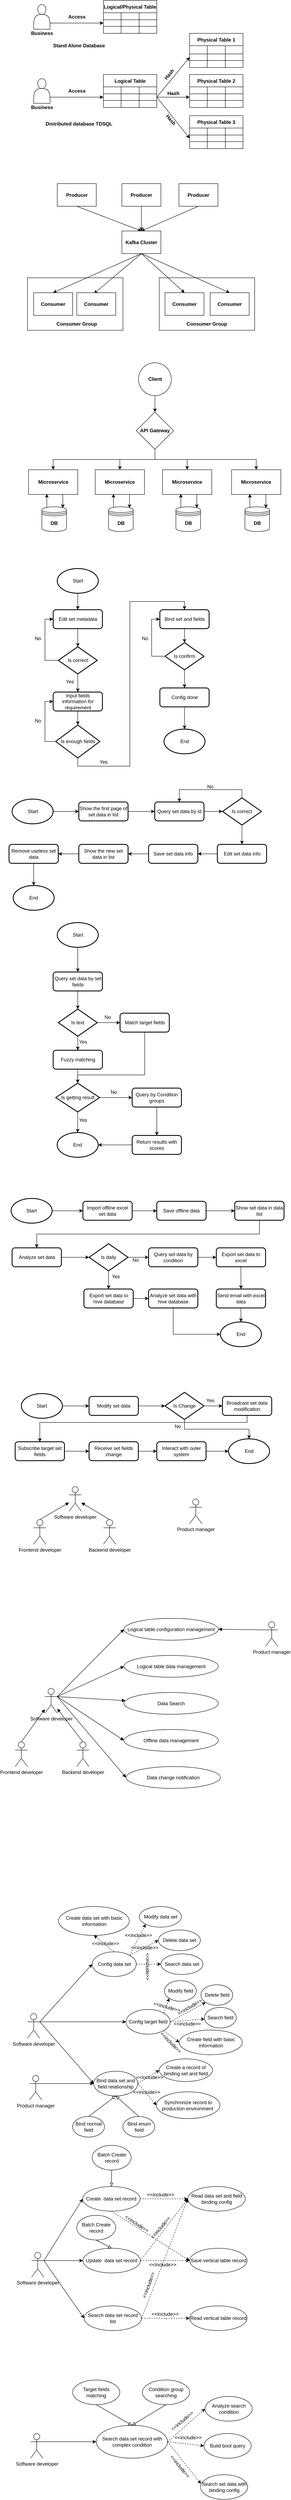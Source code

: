 <mxfile version="17.5.0" type="github">
  <diagram id="5ivljqsj1AsLhp-okKk9" name="Page-1">
    <mxGraphModel dx="1018" dy="602" grid="1" gridSize="10" guides="1" tooltips="1" connect="1" arrows="1" fold="1" page="1" pageScale="1" pageWidth="827" pageHeight="1169" math="0" shadow="0">
      <root>
        <mxCell id="0" />
        <mxCell id="1" parent="0" />
        <mxCell id="LMG--cMlitcAKSxRXxJA-18" value="No" style="text;html=1;align=center;verticalAlign=middle;resizable=0;points=[];autosize=1;strokeColor=none;fillColor=none;" parent="1" vertex="1">
          <mxGeometry x="435.5" y="3594" width="30" height="20" as="geometry" />
        </mxCell>
        <mxCell id="U381cvDwbXXh_-2mYH2C-10" value="" style="rounded=0;whiteSpace=wrap;html=1;" parent="1" vertex="1">
          <mxGeometry x="406" y="813.75" width="232.5" height="127.5" as="geometry" />
        </mxCell>
        <mxCell id="U381cvDwbXXh_-2mYH2C-9" value="" style="rounded=0;whiteSpace=wrap;html=1;" parent="1" vertex="1">
          <mxGeometry x="85" y="813.75" width="232.5" height="127.5" as="geometry" />
        </mxCell>
        <mxCell id="CIrGzN-7pVDjRdNqsoNU-16" style="edgeStyle=orthogonalEdgeStyle;rounded=0;orthogonalLoop=1;jettySize=auto;html=1;exitX=1;exitY=0.75;exitDx=0;exitDy=0;entryX=0;entryY=0.5;entryDx=0;entryDy=0;" parent="1" source="CIrGzN-7pVDjRdNqsoNU-1" target="CIrGzN-7pVDjRdNqsoNU-8" edge="1">
          <mxGeometry relative="1" as="geometry" />
        </mxCell>
        <mxCell id="CIrGzN-7pVDjRdNqsoNU-1" value="" style="shape=actor;whiteSpace=wrap;html=1;" parent="1" vertex="1">
          <mxGeometry x="100" y="150" width="40" height="60" as="geometry" />
        </mxCell>
        <mxCell id="CIrGzN-7pVDjRdNqsoNU-2" value="&lt;b&gt;Business&lt;/b&gt;" style="text;html=1;align=center;verticalAlign=middle;resizable=0;points=[];autosize=1;strokeColor=none;fillColor=none;" parent="1" vertex="1">
          <mxGeometry x="85" y="210" width="70" height="20" as="geometry" />
        </mxCell>
        <mxCell id="CIrGzN-7pVDjRdNqsoNU-3" value="Logical/Physical Table" style="shape=table;startSize=30;container=1;collapsible=0;childLayout=tableLayout;fontStyle=1;align=center;" parent="1" vertex="1">
          <mxGeometry x="270" y="140" width="130" height="80" as="geometry" />
        </mxCell>
        <mxCell id="CIrGzN-7pVDjRdNqsoNU-4" value="" style="shape=tableRow;horizontal=0;startSize=0;swimlaneHead=0;swimlaneBody=0;top=0;left=0;bottom=0;right=0;collapsible=0;dropTarget=0;fillColor=none;points=[[0,0.5],[1,0.5]];portConstraint=eastwest;" parent="CIrGzN-7pVDjRdNqsoNU-3" vertex="1">
          <mxGeometry y="30" width="130" height="17" as="geometry" />
        </mxCell>
        <mxCell id="CIrGzN-7pVDjRdNqsoNU-5" value="" style="shape=partialRectangle;html=1;whiteSpace=wrap;connectable=0;fillColor=none;top=0;left=0;bottom=0;right=0;overflow=hidden;" parent="CIrGzN-7pVDjRdNqsoNU-4" vertex="1">
          <mxGeometry width="43" height="17" as="geometry">
            <mxRectangle width="43" height="17" as="alternateBounds" />
          </mxGeometry>
        </mxCell>
        <mxCell id="CIrGzN-7pVDjRdNqsoNU-6" value="" style="shape=partialRectangle;html=1;whiteSpace=wrap;connectable=0;fillColor=none;top=0;left=0;bottom=0;right=0;overflow=hidden;" parent="CIrGzN-7pVDjRdNqsoNU-4" vertex="1">
          <mxGeometry x="43" width="44" height="17" as="geometry">
            <mxRectangle width="44" height="17" as="alternateBounds" />
          </mxGeometry>
        </mxCell>
        <mxCell id="CIrGzN-7pVDjRdNqsoNU-7" value="" style="shape=partialRectangle;html=1;whiteSpace=wrap;connectable=0;fillColor=none;top=0;left=0;bottom=0;right=0;overflow=hidden;" parent="CIrGzN-7pVDjRdNqsoNU-4" vertex="1">
          <mxGeometry x="87" width="43" height="17" as="geometry">
            <mxRectangle width="43" height="17" as="alternateBounds" />
          </mxGeometry>
        </mxCell>
        <mxCell id="CIrGzN-7pVDjRdNqsoNU-8" value="" style="shape=tableRow;horizontal=0;startSize=0;swimlaneHead=0;swimlaneBody=0;top=0;left=0;bottom=0;right=0;collapsible=0;dropTarget=0;fillColor=none;points=[[0,0.5],[1,0.5]];portConstraint=eastwest;" parent="CIrGzN-7pVDjRdNqsoNU-3" vertex="1">
          <mxGeometry y="47" width="130" height="16" as="geometry" />
        </mxCell>
        <mxCell id="CIrGzN-7pVDjRdNqsoNU-9" value="" style="shape=partialRectangle;html=1;whiteSpace=wrap;connectable=0;fillColor=none;top=0;left=0;bottom=0;right=0;overflow=hidden;" parent="CIrGzN-7pVDjRdNqsoNU-8" vertex="1">
          <mxGeometry width="43" height="16" as="geometry">
            <mxRectangle width="43" height="16" as="alternateBounds" />
          </mxGeometry>
        </mxCell>
        <mxCell id="CIrGzN-7pVDjRdNqsoNU-10" value="" style="shape=partialRectangle;html=1;whiteSpace=wrap;connectable=0;fillColor=none;top=0;left=0;bottom=0;right=0;overflow=hidden;" parent="CIrGzN-7pVDjRdNqsoNU-8" vertex="1">
          <mxGeometry x="43" width="44" height="16" as="geometry">
            <mxRectangle width="44" height="16" as="alternateBounds" />
          </mxGeometry>
        </mxCell>
        <mxCell id="CIrGzN-7pVDjRdNqsoNU-11" value="" style="shape=partialRectangle;html=1;whiteSpace=wrap;connectable=0;fillColor=none;top=0;left=0;bottom=0;right=0;overflow=hidden;" parent="CIrGzN-7pVDjRdNqsoNU-8" vertex="1">
          <mxGeometry x="87" width="43" height="16" as="geometry">
            <mxRectangle width="43" height="16" as="alternateBounds" />
          </mxGeometry>
        </mxCell>
        <mxCell id="CIrGzN-7pVDjRdNqsoNU-12" value="" style="shape=tableRow;horizontal=0;startSize=0;swimlaneHead=0;swimlaneBody=0;top=0;left=0;bottom=0;right=0;collapsible=0;dropTarget=0;fillColor=none;points=[[0,0.5],[1,0.5]];portConstraint=eastwest;" parent="CIrGzN-7pVDjRdNqsoNU-3" vertex="1">
          <mxGeometry y="63" width="130" height="17" as="geometry" />
        </mxCell>
        <mxCell id="CIrGzN-7pVDjRdNqsoNU-13" value="" style="shape=partialRectangle;html=1;whiteSpace=wrap;connectable=0;fillColor=none;top=0;left=0;bottom=0;right=0;overflow=hidden;" parent="CIrGzN-7pVDjRdNqsoNU-12" vertex="1">
          <mxGeometry width="43" height="17" as="geometry">
            <mxRectangle width="43" height="17" as="alternateBounds" />
          </mxGeometry>
        </mxCell>
        <mxCell id="CIrGzN-7pVDjRdNqsoNU-14" value="" style="shape=partialRectangle;html=1;whiteSpace=wrap;connectable=0;fillColor=none;top=0;left=0;bottom=0;right=0;overflow=hidden;" parent="CIrGzN-7pVDjRdNqsoNU-12" vertex="1">
          <mxGeometry x="43" width="44" height="17" as="geometry">
            <mxRectangle width="44" height="17" as="alternateBounds" />
          </mxGeometry>
        </mxCell>
        <mxCell id="CIrGzN-7pVDjRdNqsoNU-15" value="" style="shape=partialRectangle;html=1;whiteSpace=wrap;connectable=0;fillColor=none;top=0;left=0;bottom=0;right=0;overflow=hidden;" parent="CIrGzN-7pVDjRdNqsoNU-12" vertex="1">
          <mxGeometry x="87" width="43" height="17" as="geometry">
            <mxRectangle width="43" height="17" as="alternateBounds" />
          </mxGeometry>
        </mxCell>
        <mxCell id="CIrGzN-7pVDjRdNqsoNU-17" value="&lt;b&gt;Access&lt;/b&gt;" style="text;html=1;align=center;verticalAlign=middle;resizable=0;points=[];autosize=1;strokeColor=none;fillColor=none;" parent="1" vertex="1">
          <mxGeometry x="175" y="170" width="60" height="20" as="geometry" />
        </mxCell>
        <mxCell id="CIrGzN-7pVDjRdNqsoNU-18" value="&lt;b&gt;Stand Alone Database&lt;/b&gt;" style="text;html=1;align=center;verticalAlign=middle;resizable=0;points=[];autosize=1;strokeColor=none;fillColor=none;" parent="1" vertex="1">
          <mxGeometry x="140" y="240" width="140" height="20" as="geometry" />
        </mxCell>
        <mxCell id="CIrGzN-7pVDjRdNqsoNU-35" style="edgeStyle=orthogonalEdgeStyle;rounded=0;orthogonalLoop=1;jettySize=auto;html=1;exitX=1;exitY=0.75;exitDx=0;exitDy=0;" parent="1" source="CIrGzN-7pVDjRdNqsoNU-20" target="CIrGzN-7pVDjRdNqsoNU-27" edge="1">
          <mxGeometry relative="1" as="geometry" />
        </mxCell>
        <mxCell id="CIrGzN-7pVDjRdNqsoNU-20" value="" style="shape=actor;whiteSpace=wrap;html=1;" parent="1" vertex="1">
          <mxGeometry x="100" y="330" width="40" height="60" as="geometry" />
        </mxCell>
        <mxCell id="CIrGzN-7pVDjRdNqsoNU-21" value="&lt;b&gt;Business&lt;/b&gt;" style="text;html=1;align=center;verticalAlign=middle;resizable=0;points=[];autosize=1;strokeColor=none;fillColor=none;" parent="1" vertex="1">
          <mxGeometry x="85" y="390" width="70" height="20" as="geometry" />
        </mxCell>
        <mxCell id="CIrGzN-7pVDjRdNqsoNU-22" value="Logical Table" style="shape=table;startSize=30;container=1;collapsible=0;childLayout=tableLayout;fontStyle=1;align=center;" parent="1" vertex="1">
          <mxGeometry x="270" y="320" width="130" height="80" as="geometry" />
        </mxCell>
        <mxCell id="CIrGzN-7pVDjRdNqsoNU-23" value="" style="shape=tableRow;horizontal=0;startSize=0;swimlaneHead=0;swimlaneBody=0;top=0;left=0;bottom=0;right=0;collapsible=0;dropTarget=0;fillColor=none;points=[[0,0.5],[1,0.5]];portConstraint=eastwest;" parent="CIrGzN-7pVDjRdNqsoNU-22" vertex="1">
          <mxGeometry y="30" width="130" height="17" as="geometry" />
        </mxCell>
        <mxCell id="CIrGzN-7pVDjRdNqsoNU-24" value="" style="shape=partialRectangle;html=1;whiteSpace=wrap;connectable=0;fillColor=none;top=0;left=0;bottom=0;right=0;overflow=hidden;" parent="CIrGzN-7pVDjRdNqsoNU-23" vertex="1">
          <mxGeometry width="43" height="17" as="geometry">
            <mxRectangle width="43" height="17" as="alternateBounds" />
          </mxGeometry>
        </mxCell>
        <mxCell id="CIrGzN-7pVDjRdNqsoNU-25" value="" style="shape=partialRectangle;html=1;whiteSpace=wrap;connectable=0;fillColor=none;top=0;left=0;bottom=0;right=0;overflow=hidden;" parent="CIrGzN-7pVDjRdNqsoNU-23" vertex="1">
          <mxGeometry x="43" width="44" height="17" as="geometry">
            <mxRectangle width="44" height="17" as="alternateBounds" />
          </mxGeometry>
        </mxCell>
        <mxCell id="CIrGzN-7pVDjRdNqsoNU-26" value="" style="shape=partialRectangle;html=1;whiteSpace=wrap;connectable=0;fillColor=none;top=0;left=0;bottom=0;right=0;overflow=hidden;" parent="CIrGzN-7pVDjRdNqsoNU-23" vertex="1">
          <mxGeometry x="87" width="43" height="17" as="geometry">
            <mxRectangle width="43" height="17" as="alternateBounds" />
          </mxGeometry>
        </mxCell>
        <mxCell id="CIrGzN-7pVDjRdNqsoNU-27" value="" style="shape=tableRow;horizontal=0;startSize=0;swimlaneHead=0;swimlaneBody=0;top=0;left=0;bottom=0;right=0;collapsible=0;dropTarget=0;fillColor=none;points=[[0,0.5],[1,0.5]];portConstraint=eastwest;" parent="CIrGzN-7pVDjRdNqsoNU-22" vertex="1">
          <mxGeometry y="47" width="130" height="16" as="geometry" />
        </mxCell>
        <mxCell id="CIrGzN-7pVDjRdNqsoNU-28" value="" style="shape=partialRectangle;html=1;whiteSpace=wrap;connectable=0;fillColor=none;top=0;left=0;bottom=0;right=0;overflow=hidden;" parent="CIrGzN-7pVDjRdNqsoNU-27" vertex="1">
          <mxGeometry width="43" height="16" as="geometry">
            <mxRectangle width="43" height="16" as="alternateBounds" />
          </mxGeometry>
        </mxCell>
        <mxCell id="CIrGzN-7pVDjRdNqsoNU-29" value="" style="shape=partialRectangle;html=1;whiteSpace=wrap;connectable=0;fillColor=none;top=0;left=0;bottom=0;right=0;overflow=hidden;" parent="CIrGzN-7pVDjRdNqsoNU-27" vertex="1">
          <mxGeometry x="43" width="44" height="16" as="geometry">
            <mxRectangle width="44" height="16" as="alternateBounds" />
          </mxGeometry>
        </mxCell>
        <mxCell id="CIrGzN-7pVDjRdNqsoNU-30" value="" style="shape=partialRectangle;html=1;whiteSpace=wrap;connectable=0;fillColor=none;top=0;left=0;bottom=0;right=0;overflow=hidden;" parent="CIrGzN-7pVDjRdNqsoNU-27" vertex="1">
          <mxGeometry x="87" width="43" height="16" as="geometry">
            <mxRectangle width="43" height="16" as="alternateBounds" />
          </mxGeometry>
        </mxCell>
        <mxCell id="CIrGzN-7pVDjRdNqsoNU-31" value="" style="shape=tableRow;horizontal=0;startSize=0;swimlaneHead=0;swimlaneBody=0;top=0;left=0;bottom=0;right=0;collapsible=0;dropTarget=0;fillColor=none;points=[[0,0.5],[1,0.5]];portConstraint=eastwest;" parent="CIrGzN-7pVDjRdNqsoNU-22" vertex="1">
          <mxGeometry y="63" width="130" height="17" as="geometry" />
        </mxCell>
        <mxCell id="CIrGzN-7pVDjRdNqsoNU-32" value="" style="shape=partialRectangle;html=1;whiteSpace=wrap;connectable=0;fillColor=none;top=0;left=0;bottom=0;right=0;overflow=hidden;" parent="CIrGzN-7pVDjRdNqsoNU-31" vertex="1">
          <mxGeometry width="43" height="17" as="geometry">
            <mxRectangle width="43" height="17" as="alternateBounds" />
          </mxGeometry>
        </mxCell>
        <mxCell id="CIrGzN-7pVDjRdNqsoNU-33" value="" style="shape=partialRectangle;html=1;whiteSpace=wrap;connectable=0;fillColor=none;top=0;left=0;bottom=0;right=0;overflow=hidden;" parent="CIrGzN-7pVDjRdNqsoNU-31" vertex="1">
          <mxGeometry x="43" width="44" height="17" as="geometry">
            <mxRectangle width="44" height="17" as="alternateBounds" />
          </mxGeometry>
        </mxCell>
        <mxCell id="CIrGzN-7pVDjRdNqsoNU-34" value="" style="shape=partialRectangle;html=1;whiteSpace=wrap;connectable=0;fillColor=none;top=0;left=0;bottom=0;right=0;overflow=hidden;" parent="CIrGzN-7pVDjRdNqsoNU-31" vertex="1">
          <mxGeometry x="87" width="43" height="17" as="geometry">
            <mxRectangle width="43" height="17" as="alternateBounds" />
          </mxGeometry>
        </mxCell>
        <mxCell id="CIrGzN-7pVDjRdNqsoNU-36" value="&lt;b&gt;Access&lt;/b&gt;" style="text;html=1;align=center;verticalAlign=middle;resizable=0;points=[];autosize=1;strokeColor=none;fillColor=none;" parent="1" vertex="1">
          <mxGeometry x="175" y="350" width="60" height="20" as="geometry" />
        </mxCell>
        <mxCell id="CIrGzN-7pVDjRdNqsoNU-37" value="Physical Table 1" style="shape=table;startSize=30;container=1;collapsible=0;childLayout=tableLayout;fontStyle=1;align=center;" parent="1" vertex="1">
          <mxGeometry x="480" y="220" width="130" height="83" as="geometry" />
        </mxCell>
        <mxCell id="CIrGzN-7pVDjRdNqsoNU-38" value="" style="shape=tableRow;horizontal=0;startSize=0;swimlaneHead=0;swimlaneBody=0;top=0;left=0;bottom=0;right=0;collapsible=0;dropTarget=0;fillColor=none;points=[[0,0.5],[1,0.5]];portConstraint=eastwest;" parent="CIrGzN-7pVDjRdNqsoNU-37" vertex="1">
          <mxGeometry y="30" width="130" height="20" as="geometry" />
        </mxCell>
        <mxCell id="CIrGzN-7pVDjRdNqsoNU-39" value="" style="shape=partialRectangle;html=1;whiteSpace=wrap;connectable=0;fillColor=none;top=0;left=0;bottom=0;right=0;overflow=hidden;" parent="CIrGzN-7pVDjRdNqsoNU-38" vertex="1">
          <mxGeometry width="43" height="20" as="geometry">
            <mxRectangle width="43" height="20" as="alternateBounds" />
          </mxGeometry>
        </mxCell>
        <mxCell id="CIrGzN-7pVDjRdNqsoNU-40" value="" style="shape=partialRectangle;html=1;whiteSpace=wrap;connectable=0;fillColor=none;top=0;left=0;bottom=0;right=0;overflow=hidden;" parent="CIrGzN-7pVDjRdNqsoNU-38" vertex="1">
          <mxGeometry x="43" width="44" height="20" as="geometry">
            <mxRectangle width="44" height="20" as="alternateBounds" />
          </mxGeometry>
        </mxCell>
        <mxCell id="CIrGzN-7pVDjRdNqsoNU-41" value="" style="shape=partialRectangle;html=1;whiteSpace=wrap;connectable=0;fillColor=none;top=0;left=0;bottom=0;right=0;overflow=hidden;" parent="CIrGzN-7pVDjRdNqsoNU-38" vertex="1">
          <mxGeometry x="87" width="43" height="20" as="geometry">
            <mxRectangle width="43" height="20" as="alternateBounds" />
          </mxGeometry>
        </mxCell>
        <mxCell id="CIrGzN-7pVDjRdNqsoNU-42" value="" style="shape=tableRow;horizontal=0;startSize=0;swimlaneHead=0;swimlaneBody=0;top=0;left=0;bottom=0;right=0;collapsible=0;dropTarget=0;fillColor=none;points=[[0,0.5],[1,0.5]];portConstraint=eastwest;" parent="CIrGzN-7pVDjRdNqsoNU-37" vertex="1">
          <mxGeometry y="50" width="130" height="16" as="geometry" />
        </mxCell>
        <mxCell id="CIrGzN-7pVDjRdNqsoNU-43" value="" style="shape=partialRectangle;html=1;whiteSpace=wrap;connectable=0;fillColor=none;top=0;left=0;bottom=0;right=0;overflow=hidden;" parent="CIrGzN-7pVDjRdNqsoNU-42" vertex="1">
          <mxGeometry width="43" height="16" as="geometry">
            <mxRectangle width="43" height="16" as="alternateBounds" />
          </mxGeometry>
        </mxCell>
        <mxCell id="CIrGzN-7pVDjRdNqsoNU-44" value="" style="shape=partialRectangle;html=1;whiteSpace=wrap;connectable=0;fillColor=none;top=0;left=0;bottom=0;right=0;overflow=hidden;" parent="CIrGzN-7pVDjRdNqsoNU-42" vertex="1">
          <mxGeometry x="43" width="44" height="16" as="geometry">
            <mxRectangle width="44" height="16" as="alternateBounds" />
          </mxGeometry>
        </mxCell>
        <mxCell id="CIrGzN-7pVDjRdNqsoNU-45" value="" style="shape=partialRectangle;html=1;whiteSpace=wrap;connectable=0;fillColor=none;top=0;left=0;bottom=0;right=0;overflow=hidden;" parent="CIrGzN-7pVDjRdNqsoNU-42" vertex="1">
          <mxGeometry x="87" width="43" height="16" as="geometry">
            <mxRectangle width="43" height="16" as="alternateBounds" />
          </mxGeometry>
        </mxCell>
        <mxCell id="CIrGzN-7pVDjRdNqsoNU-46" value="" style="shape=tableRow;horizontal=0;startSize=0;swimlaneHead=0;swimlaneBody=0;top=0;left=0;bottom=0;right=0;collapsible=0;dropTarget=0;fillColor=none;points=[[0,0.5],[1,0.5]];portConstraint=eastwest;" parent="CIrGzN-7pVDjRdNqsoNU-37" vertex="1">
          <mxGeometry y="66" width="130" height="17" as="geometry" />
        </mxCell>
        <mxCell id="CIrGzN-7pVDjRdNqsoNU-47" value="" style="shape=partialRectangle;html=1;whiteSpace=wrap;connectable=0;fillColor=none;top=0;left=0;bottom=0;right=0;overflow=hidden;" parent="CIrGzN-7pVDjRdNqsoNU-46" vertex="1">
          <mxGeometry width="43" height="17" as="geometry">
            <mxRectangle width="43" height="17" as="alternateBounds" />
          </mxGeometry>
        </mxCell>
        <mxCell id="CIrGzN-7pVDjRdNqsoNU-48" value="" style="shape=partialRectangle;html=1;whiteSpace=wrap;connectable=0;fillColor=none;top=0;left=0;bottom=0;right=0;overflow=hidden;" parent="CIrGzN-7pVDjRdNqsoNU-46" vertex="1">
          <mxGeometry x="43" width="44" height="17" as="geometry">
            <mxRectangle width="44" height="17" as="alternateBounds" />
          </mxGeometry>
        </mxCell>
        <mxCell id="CIrGzN-7pVDjRdNqsoNU-49" value="" style="shape=partialRectangle;html=1;whiteSpace=wrap;connectable=0;fillColor=none;top=0;left=0;bottom=0;right=0;overflow=hidden;" parent="CIrGzN-7pVDjRdNqsoNU-46" vertex="1">
          <mxGeometry x="87" width="43" height="17" as="geometry">
            <mxRectangle width="43" height="17" as="alternateBounds" />
          </mxGeometry>
        </mxCell>
        <mxCell id="CIrGzN-7pVDjRdNqsoNU-50" value="Physical Table 2" style="shape=table;startSize=30;container=1;collapsible=0;childLayout=tableLayout;fontStyle=1;align=center;" parent="1" vertex="1">
          <mxGeometry x="480" y="320" width="130" height="80" as="geometry" />
        </mxCell>
        <mxCell id="CIrGzN-7pVDjRdNqsoNU-51" value="" style="shape=tableRow;horizontal=0;startSize=0;swimlaneHead=0;swimlaneBody=0;top=0;left=0;bottom=0;right=0;collapsible=0;dropTarget=0;fillColor=none;points=[[0,0.5],[1,0.5]];portConstraint=eastwest;" parent="CIrGzN-7pVDjRdNqsoNU-50" vertex="1">
          <mxGeometry y="30" width="130" height="17" as="geometry" />
        </mxCell>
        <mxCell id="CIrGzN-7pVDjRdNqsoNU-52" value="" style="shape=partialRectangle;html=1;whiteSpace=wrap;connectable=0;fillColor=none;top=0;left=0;bottom=0;right=0;overflow=hidden;" parent="CIrGzN-7pVDjRdNqsoNU-51" vertex="1">
          <mxGeometry width="43" height="17" as="geometry">
            <mxRectangle width="43" height="17" as="alternateBounds" />
          </mxGeometry>
        </mxCell>
        <mxCell id="CIrGzN-7pVDjRdNqsoNU-53" value="" style="shape=partialRectangle;html=1;whiteSpace=wrap;connectable=0;fillColor=none;top=0;left=0;bottom=0;right=0;overflow=hidden;" parent="CIrGzN-7pVDjRdNqsoNU-51" vertex="1">
          <mxGeometry x="43" width="44" height="17" as="geometry">
            <mxRectangle width="44" height="17" as="alternateBounds" />
          </mxGeometry>
        </mxCell>
        <mxCell id="CIrGzN-7pVDjRdNqsoNU-54" value="" style="shape=partialRectangle;html=1;whiteSpace=wrap;connectable=0;fillColor=none;top=0;left=0;bottom=0;right=0;overflow=hidden;" parent="CIrGzN-7pVDjRdNqsoNU-51" vertex="1">
          <mxGeometry x="87" width="43" height="17" as="geometry">
            <mxRectangle width="43" height="17" as="alternateBounds" />
          </mxGeometry>
        </mxCell>
        <mxCell id="CIrGzN-7pVDjRdNqsoNU-55" value="" style="shape=tableRow;horizontal=0;startSize=0;swimlaneHead=0;swimlaneBody=0;top=0;left=0;bottom=0;right=0;collapsible=0;dropTarget=0;fillColor=none;points=[[0,0.5],[1,0.5]];portConstraint=eastwest;" parent="CIrGzN-7pVDjRdNqsoNU-50" vertex="1">
          <mxGeometry y="47" width="130" height="16" as="geometry" />
        </mxCell>
        <mxCell id="CIrGzN-7pVDjRdNqsoNU-56" value="" style="shape=partialRectangle;html=1;whiteSpace=wrap;connectable=0;fillColor=none;top=0;left=0;bottom=0;right=0;overflow=hidden;" parent="CIrGzN-7pVDjRdNqsoNU-55" vertex="1">
          <mxGeometry width="43" height="16" as="geometry">
            <mxRectangle width="43" height="16" as="alternateBounds" />
          </mxGeometry>
        </mxCell>
        <mxCell id="CIrGzN-7pVDjRdNqsoNU-57" value="" style="shape=partialRectangle;html=1;whiteSpace=wrap;connectable=0;fillColor=none;top=0;left=0;bottom=0;right=0;overflow=hidden;" parent="CIrGzN-7pVDjRdNqsoNU-55" vertex="1">
          <mxGeometry x="43" width="44" height="16" as="geometry">
            <mxRectangle width="44" height="16" as="alternateBounds" />
          </mxGeometry>
        </mxCell>
        <mxCell id="CIrGzN-7pVDjRdNqsoNU-58" value="" style="shape=partialRectangle;html=1;whiteSpace=wrap;connectable=0;fillColor=none;top=0;left=0;bottom=0;right=0;overflow=hidden;" parent="CIrGzN-7pVDjRdNqsoNU-55" vertex="1">
          <mxGeometry x="87" width="43" height="16" as="geometry">
            <mxRectangle width="43" height="16" as="alternateBounds" />
          </mxGeometry>
        </mxCell>
        <mxCell id="CIrGzN-7pVDjRdNqsoNU-59" value="" style="shape=tableRow;horizontal=0;startSize=0;swimlaneHead=0;swimlaneBody=0;top=0;left=0;bottom=0;right=0;collapsible=0;dropTarget=0;fillColor=none;points=[[0,0.5],[1,0.5]];portConstraint=eastwest;" parent="CIrGzN-7pVDjRdNqsoNU-50" vertex="1">
          <mxGeometry y="63" width="130" height="17" as="geometry" />
        </mxCell>
        <mxCell id="CIrGzN-7pVDjRdNqsoNU-60" value="" style="shape=partialRectangle;html=1;whiteSpace=wrap;connectable=0;fillColor=none;top=0;left=0;bottom=0;right=0;overflow=hidden;" parent="CIrGzN-7pVDjRdNqsoNU-59" vertex="1">
          <mxGeometry width="43" height="17" as="geometry">
            <mxRectangle width="43" height="17" as="alternateBounds" />
          </mxGeometry>
        </mxCell>
        <mxCell id="CIrGzN-7pVDjRdNqsoNU-61" value="" style="shape=partialRectangle;html=1;whiteSpace=wrap;connectable=0;fillColor=none;top=0;left=0;bottom=0;right=0;overflow=hidden;" parent="CIrGzN-7pVDjRdNqsoNU-59" vertex="1">
          <mxGeometry x="43" width="44" height="17" as="geometry">
            <mxRectangle width="44" height="17" as="alternateBounds" />
          </mxGeometry>
        </mxCell>
        <mxCell id="CIrGzN-7pVDjRdNqsoNU-62" value="" style="shape=partialRectangle;html=1;whiteSpace=wrap;connectable=0;fillColor=none;top=0;left=0;bottom=0;right=0;overflow=hidden;" parent="CIrGzN-7pVDjRdNqsoNU-59" vertex="1">
          <mxGeometry x="87" width="43" height="17" as="geometry">
            <mxRectangle width="43" height="17" as="alternateBounds" />
          </mxGeometry>
        </mxCell>
        <mxCell id="CIrGzN-7pVDjRdNqsoNU-63" value="Physical Table 3" style="shape=table;startSize=30;container=1;collapsible=0;childLayout=tableLayout;fontStyle=1;align=center;" parent="1" vertex="1">
          <mxGeometry x="480" y="420" width="130" height="80" as="geometry" />
        </mxCell>
        <mxCell id="CIrGzN-7pVDjRdNqsoNU-64" value="" style="shape=tableRow;horizontal=0;startSize=0;swimlaneHead=0;swimlaneBody=0;top=0;left=0;bottom=0;right=0;collapsible=0;dropTarget=0;fillColor=none;points=[[0,0.5],[1,0.5]];portConstraint=eastwest;" parent="CIrGzN-7pVDjRdNqsoNU-63" vertex="1">
          <mxGeometry y="30" width="130" height="17" as="geometry" />
        </mxCell>
        <mxCell id="CIrGzN-7pVDjRdNqsoNU-65" value="" style="shape=partialRectangle;html=1;whiteSpace=wrap;connectable=0;fillColor=none;top=0;left=0;bottom=0;right=0;overflow=hidden;" parent="CIrGzN-7pVDjRdNqsoNU-64" vertex="1">
          <mxGeometry width="43" height="17" as="geometry">
            <mxRectangle width="43" height="17" as="alternateBounds" />
          </mxGeometry>
        </mxCell>
        <mxCell id="CIrGzN-7pVDjRdNqsoNU-66" value="" style="shape=partialRectangle;html=1;whiteSpace=wrap;connectable=0;fillColor=none;top=0;left=0;bottom=0;right=0;overflow=hidden;" parent="CIrGzN-7pVDjRdNqsoNU-64" vertex="1">
          <mxGeometry x="43" width="44" height="17" as="geometry">
            <mxRectangle width="44" height="17" as="alternateBounds" />
          </mxGeometry>
        </mxCell>
        <mxCell id="CIrGzN-7pVDjRdNqsoNU-67" value="" style="shape=partialRectangle;html=1;whiteSpace=wrap;connectable=0;fillColor=none;top=0;left=0;bottom=0;right=0;overflow=hidden;" parent="CIrGzN-7pVDjRdNqsoNU-64" vertex="1">
          <mxGeometry x="87" width="43" height="17" as="geometry">
            <mxRectangle width="43" height="17" as="alternateBounds" />
          </mxGeometry>
        </mxCell>
        <mxCell id="CIrGzN-7pVDjRdNqsoNU-68" value="" style="shape=tableRow;horizontal=0;startSize=0;swimlaneHead=0;swimlaneBody=0;top=0;left=0;bottom=0;right=0;collapsible=0;dropTarget=0;fillColor=none;points=[[0,0.5],[1,0.5]];portConstraint=eastwest;" parent="CIrGzN-7pVDjRdNqsoNU-63" vertex="1">
          <mxGeometry y="47" width="130" height="16" as="geometry" />
        </mxCell>
        <mxCell id="CIrGzN-7pVDjRdNqsoNU-69" value="" style="shape=partialRectangle;html=1;whiteSpace=wrap;connectable=0;fillColor=none;top=0;left=0;bottom=0;right=0;overflow=hidden;" parent="CIrGzN-7pVDjRdNqsoNU-68" vertex="1">
          <mxGeometry width="43" height="16" as="geometry">
            <mxRectangle width="43" height="16" as="alternateBounds" />
          </mxGeometry>
        </mxCell>
        <mxCell id="CIrGzN-7pVDjRdNqsoNU-70" value="" style="shape=partialRectangle;html=1;whiteSpace=wrap;connectable=0;fillColor=none;top=0;left=0;bottom=0;right=0;overflow=hidden;" parent="CIrGzN-7pVDjRdNqsoNU-68" vertex="1">
          <mxGeometry x="43" width="44" height="16" as="geometry">
            <mxRectangle width="44" height="16" as="alternateBounds" />
          </mxGeometry>
        </mxCell>
        <mxCell id="CIrGzN-7pVDjRdNqsoNU-71" value="" style="shape=partialRectangle;html=1;whiteSpace=wrap;connectable=0;fillColor=none;top=0;left=0;bottom=0;right=0;overflow=hidden;" parent="CIrGzN-7pVDjRdNqsoNU-68" vertex="1">
          <mxGeometry x="87" width="43" height="16" as="geometry">
            <mxRectangle width="43" height="16" as="alternateBounds" />
          </mxGeometry>
        </mxCell>
        <mxCell id="CIrGzN-7pVDjRdNqsoNU-72" value="" style="shape=tableRow;horizontal=0;startSize=0;swimlaneHead=0;swimlaneBody=0;top=0;left=0;bottom=0;right=0;collapsible=0;dropTarget=0;fillColor=none;points=[[0,0.5],[1,0.5]];portConstraint=eastwest;" parent="CIrGzN-7pVDjRdNqsoNU-63" vertex="1">
          <mxGeometry y="63" width="130" height="17" as="geometry" />
        </mxCell>
        <mxCell id="CIrGzN-7pVDjRdNqsoNU-73" value="" style="shape=partialRectangle;html=1;whiteSpace=wrap;connectable=0;fillColor=none;top=0;left=0;bottom=0;right=0;overflow=hidden;" parent="CIrGzN-7pVDjRdNqsoNU-72" vertex="1">
          <mxGeometry width="43" height="17" as="geometry">
            <mxRectangle width="43" height="17" as="alternateBounds" />
          </mxGeometry>
        </mxCell>
        <mxCell id="CIrGzN-7pVDjRdNqsoNU-74" value="" style="shape=partialRectangle;html=1;whiteSpace=wrap;connectable=0;fillColor=none;top=0;left=0;bottom=0;right=0;overflow=hidden;" parent="CIrGzN-7pVDjRdNqsoNU-72" vertex="1">
          <mxGeometry x="43" width="44" height="17" as="geometry">
            <mxRectangle width="44" height="17" as="alternateBounds" />
          </mxGeometry>
        </mxCell>
        <mxCell id="CIrGzN-7pVDjRdNqsoNU-75" value="" style="shape=partialRectangle;html=1;whiteSpace=wrap;connectable=0;fillColor=none;top=0;left=0;bottom=0;right=0;overflow=hidden;" parent="CIrGzN-7pVDjRdNqsoNU-72" vertex="1">
          <mxGeometry x="87" width="43" height="17" as="geometry">
            <mxRectangle width="43" height="17" as="alternateBounds" />
          </mxGeometry>
        </mxCell>
        <mxCell id="CIrGzN-7pVDjRdNqsoNU-76" style="rounded=0;orthogonalLoop=1;jettySize=auto;html=1;exitX=1;exitY=0.5;exitDx=0;exitDy=0;entryX=0;entryY=0.5;entryDx=0;entryDy=0;" parent="1" source="CIrGzN-7pVDjRdNqsoNU-27" target="CIrGzN-7pVDjRdNqsoNU-42" edge="1">
          <mxGeometry relative="1" as="geometry" />
        </mxCell>
        <mxCell id="CIrGzN-7pVDjRdNqsoNU-77" style="edgeStyle=none;rounded=0;orthogonalLoop=1;jettySize=auto;html=1;exitX=1;exitY=0.5;exitDx=0;exitDy=0;" parent="1" source="CIrGzN-7pVDjRdNqsoNU-27" target="CIrGzN-7pVDjRdNqsoNU-55" edge="1">
          <mxGeometry relative="1" as="geometry" />
        </mxCell>
        <mxCell id="CIrGzN-7pVDjRdNqsoNU-78" style="edgeStyle=none;rounded=0;orthogonalLoop=1;jettySize=auto;html=1;exitX=1;exitY=0.5;exitDx=0;exitDy=0;entryX=0;entryY=0.5;entryDx=0;entryDy=0;" parent="1" source="CIrGzN-7pVDjRdNqsoNU-27" target="CIrGzN-7pVDjRdNqsoNU-68" edge="1">
          <mxGeometry relative="1" as="geometry" />
        </mxCell>
        <mxCell id="CIrGzN-7pVDjRdNqsoNU-79" value="&lt;b&gt;Hash&lt;/b&gt;" style="text;html=1;align=center;verticalAlign=middle;resizable=0;points=[];autosize=1;strokeColor=none;fillColor=none;" parent="1" vertex="1">
          <mxGeometry x="420" y="356" width="40" height="20" as="geometry" />
        </mxCell>
        <mxCell id="CIrGzN-7pVDjRdNqsoNU-80" value="&lt;b&gt;Hash&lt;/b&gt;" style="text;html=1;align=center;verticalAlign=middle;resizable=0;points=[];autosize=1;strokeColor=none;fillColor=none;rotation=-50;" parent="1" vertex="1">
          <mxGeometry x="410" y="310" width="40" height="20" as="geometry" />
        </mxCell>
        <mxCell id="CIrGzN-7pVDjRdNqsoNU-81" value="&lt;b&gt;Hash&lt;/b&gt;" style="text;html=1;align=center;verticalAlign=middle;resizable=0;points=[];autosize=1;strokeColor=none;fillColor=none;rotation=50;" parent="1" vertex="1">
          <mxGeometry x="414" y="420" width="40" height="20" as="geometry" />
        </mxCell>
        <mxCell id="CIrGzN-7pVDjRdNqsoNU-82" value="&lt;div&gt;&lt;b&gt;Distributed database TDSQL&lt;/b&gt;&lt;/div&gt;" style="text;html=1;align=center;verticalAlign=middle;resizable=0;points=[];autosize=1;strokeColor=none;fillColor=none;" parent="1" vertex="1">
          <mxGeometry x="120" y="430" width="180" height="20" as="geometry" />
        </mxCell>
        <mxCell id="U381cvDwbXXh_-2mYH2C-13" style="rounded=0;orthogonalLoop=1;jettySize=auto;html=1;exitX=0.5;exitY=1;exitDx=0;exitDy=0;entryX=0.5;entryY=0;entryDx=0;entryDy=0;" parent="1" source="U381cvDwbXXh_-2mYH2C-1" target="U381cvDwbXXh_-2mYH2C-4" edge="1">
          <mxGeometry relative="1" as="geometry" />
        </mxCell>
        <mxCell id="U381cvDwbXXh_-2mYH2C-1" value="&lt;b&gt;Producer&lt;/b&gt;" style="rounded=0;whiteSpace=wrap;html=1;" parent="1" vertex="1">
          <mxGeometry x="157.5" y="585" width="95" height="55" as="geometry" />
        </mxCell>
        <mxCell id="U381cvDwbXXh_-2mYH2C-14" style="edgeStyle=none;rounded=0;orthogonalLoop=1;jettySize=auto;html=1;exitX=0.5;exitY=1;exitDx=0;exitDy=0;entryX=0.5;entryY=0;entryDx=0;entryDy=0;" parent="1" source="U381cvDwbXXh_-2mYH2C-2" target="U381cvDwbXXh_-2mYH2C-4" edge="1">
          <mxGeometry relative="1" as="geometry" />
        </mxCell>
        <mxCell id="U381cvDwbXXh_-2mYH2C-2" value="&lt;b&gt;Producer&lt;/b&gt;" style="rounded=0;whiteSpace=wrap;html=1;" parent="1" vertex="1">
          <mxGeometry x="315" y="585" width="95" height="55" as="geometry" />
        </mxCell>
        <mxCell id="U381cvDwbXXh_-2mYH2C-15" style="edgeStyle=none;rounded=0;orthogonalLoop=1;jettySize=auto;html=1;exitX=0.5;exitY=1;exitDx=0;exitDy=0;entryX=0.5;entryY=0;entryDx=0;entryDy=0;" parent="1" source="U381cvDwbXXh_-2mYH2C-3" target="U381cvDwbXXh_-2mYH2C-4" edge="1">
          <mxGeometry relative="1" as="geometry" />
        </mxCell>
        <mxCell id="U381cvDwbXXh_-2mYH2C-3" value="&lt;b&gt;Producer&lt;/b&gt;" style="rounded=0;whiteSpace=wrap;html=1;" parent="1" vertex="1">
          <mxGeometry x="454" y="585" width="95" height="55" as="geometry" />
        </mxCell>
        <mxCell id="U381cvDwbXXh_-2mYH2C-16" style="edgeStyle=none;rounded=0;orthogonalLoop=1;jettySize=auto;html=1;exitX=0.5;exitY=1;exitDx=0;exitDy=0;entryX=0.5;entryY=0;entryDx=0;entryDy=0;" parent="1" source="U381cvDwbXXh_-2mYH2C-4" target="U381cvDwbXXh_-2mYH2C-5" edge="1">
          <mxGeometry relative="1" as="geometry" />
        </mxCell>
        <mxCell id="U381cvDwbXXh_-2mYH2C-17" style="edgeStyle=none;rounded=0;orthogonalLoop=1;jettySize=auto;html=1;exitX=0.5;exitY=1;exitDx=0;exitDy=0;entryX=0.442;entryY=0.036;entryDx=0;entryDy=0;entryPerimeter=0;" parent="1" source="U381cvDwbXXh_-2mYH2C-4" target="U381cvDwbXXh_-2mYH2C-6" edge="1">
          <mxGeometry relative="1" as="geometry" />
        </mxCell>
        <mxCell id="U381cvDwbXXh_-2mYH2C-18" style="edgeStyle=none;rounded=0;orthogonalLoop=1;jettySize=auto;html=1;exitX=0.5;exitY=1;exitDx=0;exitDy=0;entryX=0.5;entryY=0;entryDx=0;entryDy=0;" parent="1" source="U381cvDwbXXh_-2mYH2C-4" target="U381cvDwbXXh_-2mYH2C-7" edge="1">
          <mxGeometry relative="1" as="geometry" />
        </mxCell>
        <mxCell id="U381cvDwbXXh_-2mYH2C-19" style="edgeStyle=none;rounded=0;orthogonalLoop=1;jettySize=auto;html=1;exitX=0.5;exitY=1;exitDx=0;exitDy=0;entryX=0.5;entryY=0;entryDx=0;entryDy=0;" parent="1" source="U381cvDwbXXh_-2mYH2C-4" target="U381cvDwbXXh_-2mYH2C-8" edge="1">
          <mxGeometry relative="1" as="geometry" />
        </mxCell>
        <mxCell id="U381cvDwbXXh_-2mYH2C-4" value="&lt;b&gt;Kafka Cluster&lt;/b&gt;" style="rounded=0;whiteSpace=wrap;html=1;" parent="1" vertex="1">
          <mxGeometry x="315" y="700" width="95" height="55" as="geometry" />
        </mxCell>
        <mxCell id="U381cvDwbXXh_-2mYH2C-5" value="&lt;b&gt;Consumer&lt;/b&gt;" style="rounded=0;whiteSpace=wrap;html=1;" parent="1" vertex="1">
          <mxGeometry x="100" y="850" width="95" height="55" as="geometry" />
        </mxCell>
        <mxCell id="U381cvDwbXXh_-2mYH2C-6" value="&lt;b&gt;Consumer&lt;/b&gt;" style="rounded=0;whiteSpace=wrap;html=1;" parent="1" vertex="1">
          <mxGeometry x="205" y="850" width="95" height="55" as="geometry" />
        </mxCell>
        <mxCell id="U381cvDwbXXh_-2mYH2C-7" value="&lt;b&gt;Consumer&lt;/b&gt;" style="rounded=0;whiteSpace=wrap;html=1;" parent="1" vertex="1">
          <mxGeometry x="420" y="850" width="95" height="55" as="geometry" />
        </mxCell>
        <mxCell id="U381cvDwbXXh_-2mYH2C-8" value="&lt;b&gt;Consumer&lt;/b&gt;" style="rounded=0;whiteSpace=wrap;html=1;" parent="1" vertex="1">
          <mxGeometry x="530" y="850" width="95" height="55" as="geometry" />
        </mxCell>
        <mxCell id="U381cvDwbXXh_-2mYH2C-11" value="&lt;b&gt;Consumer Group&lt;/b&gt;" style="text;html=1;strokeColor=none;fillColor=none;align=center;verticalAlign=middle;whiteSpace=wrap;rounded=0;" parent="1" vertex="1">
          <mxGeometry x="145" y="911.25" width="120" height="30" as="geometry" />
        </mxCell>
        <mxCell id="U381cvDwbXXh_-2mYH2C-12" value="&lt;b&gt;Consumer Group&lt;/b&gt;" style="text;html=1;strokeColor=none;fillColor=none;align=center;verticalAlign=middle;whiteSpace=wrap;rounded=0;" parent="1" vertex="1">
          <mxGeometry x="462.25" y="911.25" width="120" height="30" as="geometry" />
        </mxCell>
        <mxCell id="U381cvDwbXXh_-2mYH2C-23" style="edgeStyle=none;rounded=0;orthogonalLoop=1;jettySize=auto;html=1;exitX=0.5;exitY=1;exitDx=0;exitDy=0;entryX=0.5;entryY=0;entryDx=0;entryDy=0;" parent="1" source="U381cvDwbXXh_-2mYH2C-21" target="U381cvDwbXXh_-2mYH2C-22" edge="1">
          <mxGeometry relative="1" as="geometry" />
        </mxCell>
        <mxCell id="U381cvDwbXXh_-2mYH2C-21" value="&lt;b&gt;Client&lt;/b&gt;" style="ellipse;whiteSpace=wrap;html=1;aspect=fixed;" parent="1" vertex="1">
          <mxGeometry x="355.5" y="1020" width="80" height="80" as="geometry" />
        </mxCell>
        <mxCell id="U381cvDwbXXh_-2mYH2C-28" style="edgeStyle=orthogonalEdgeStyle;rounded=0;orthogonalLoop=1;jettySize=auto;html=1;exitX=0.5;exitY=1;exitDx=0;exitDy=0;entryX=0.5;entryY=0;entryDx=0;entryDy=0;" parent="1" source="U381cvDwbXXh_-2mYH2C-22" target="U381cvDwbXXh_-2mYH2C-24" edge="1">
          <mxGeometry relative="1" as="geometry" />
        </mxCell>
        <mxCell id="U381cvDwbXXh_-2mYH2C-61" style="edgeStyle=orthogonalEdgeStyle;rounded=0;orthogonalLoop=1;jettySize=auto;html=1;exitX=0.5;exitY=1;exitDx=0;exitDy=0;" parent="1" source="U381cvDwbXXh_-2mYH2C-22" target="U381cvDwbXXh_-2mYH2C-50" edge="1">
          <mxGeometry relative="1" as="geometry" />
        </mxCell>
        <mxCell id="U381cvDwbXXh_-2mYH2C-62" style="edgeStyle=orthogonalEdgeStyle;rounded=0;orthogonalLoop=1;jettySize=auto;html=1;exitX=0.5;exitY=1;exitDx=0;exitDy=0;" parent="1" source="U381cvDwbXXh_-2mYH2C-22" target="U381cvDwbXXh_-2mYH2C-54" edge="1">
          <mxGeometry relative="1" as="geometry" />
        </mxCell>
        <mxCell id="U381cvDwbXXh_-2mYH2C-63" style="edgeStyle=orthogonalEdgeStyle;rounded=0;orthogonalLoop=1;jettySize=auto;html=1;exitX=0.5;exitY=1;exitDx=0;exitDy=0;" parent="1" source="U381cvDwbXXh_-2mYH2C-22" target="U381cvDwbXXh_-2mYH2C-58" edge="1">
          <mxGeometry relative="1" as="geometry" />
        </mxCell>
        <mxCell id="U381cvDwbXXh_-2mYH2C-22" value="&lt;b&gt;API Gateway&lt;/b&gt;" style="rhombus;whiteSpace=wrap;html=1;" parent="1" vertex="1">
          <mxGeometry x="350" y="1140" width="91" height="90" as="geometry" />
        </mxCell>
        <mxCell id="U381cvDwbXXh_-2mYH2C-36" style="edgeStyle=orthogonalEdgeStyle;rounded=0;orthogonalLoop=1;jettySize=auto;html=1;exitX=0.75;exitY=1;exitDx=0;exitDy=0;entryX=0.85;entryY=0.05;entryDx=0;entryDy=0;entryPerimeter=0;" parent="1" source="U381cvDwbXXh_-2mYH2C-24" target="U381cvDwbXXh_-2mYH2C-32" edge="1">
          <mxGeometry relative="1" as="geometry" />
        </mxCell>
        <mxCell id="U381cvDwbXXh_-2mYH2C-24" value="&lt;b&gt;Microservice&lt;/b&gt;" style="rounded=0;whiteSpace=wrap;html=1;" parent="1" vertex="1">
          <mxGeometry x="87.5" y="1280" width="120" height="60" as="geometry" />
        </mxCell>
        <mxCell id="U381cvDwbXXh_-2mYH2C-35" style="edgeStyle=orthogonalEdgeStyle;rounded=0;orthogonalLoop=1;jettySize=auto;html=1;exitX=0.15;exitY=0.05;exitDx=0;exitDy=0;exitPerimeter=0;entryX=0.371;entryY=0.983;entryDx=0;entryDy=0;entryPerimeter=0;" parent="1" source="U381cvDwbXXh_-2mYH2C-32" target="U381cvDwbXXh_-2mYH2C-24" edge="1">
          <mxGeometry relative="1" as="geometry" />
        </mxCell>
        <mxCell id="U381cvDwbXXh_-2mYH2C-32" value="&lt;b&gt;DB&lt;/b&gt;" style="shape=datastore;whiteSpace=wrap;html=1;" parent="1" vertex="1">
          <mxGeometry x="120" y="1370" width="60" height="60" as="geometry" />
        </mxCell>
        <mxCell id="U381cvDwbXXh_-2mYH2C-49" style="edgeStyle=orthogonalEdgeStyle;rounded=0;orthogonalLoop=1;jettySize=auto;html=1;exitX=0.75;exitY=1;exitDx=0;exitDy=0;entryX=0.85;entryY=0.05;entryDx=0;entryDy=0;entryPerimeter=0;" parent="1" source="U381cvDwbXXh_-2mYH2C-50" target="U381cvDwbXXh_-2mYH2C-52" edge="1">
          <mxGeometry relative="1" as="geometry" />
        </mxCell>
        <mxCell id="U381cvDwbXXh_-2mYH2C-50" value="&lt;b&gt;Microservice&lt;/b&gt;" style="rounded=0;whiteSpace=wrap;html=1;" parent="1" vertex="1">
          <mxGeometry x="250" y="1280" width="120" height="60" as="geometry" />
        </mxCell>
        <mxCell id="U381cvDwbXXh_-2mYH2C-51" style="edgeStyle=orthogonalEdgeStyle;rounded=0;orthogonalLoop=1;jettySize=auto;html=1;exitX=0.15;exitY=0.05;exitDx=0;exitDy=0;exitPerimeter=0;entryX=0.371;entryY=0.983;entryDx=0;entryDy=0;entryPerimeter=0;" parent="1" source="U381cvDwbXXh_-2mYH2C-52" target="U381cvDwbXXh_-2mYH2C-50" edge="1">
          <mxGeometry relative="1" as="geometry" />
        </mxCell>
        <mxCell id="U381cvDwbXXh_-2mYH2C-52" value="&lt;b&gt;DB&lt;/b&gt;" style="shape=datastore;whiteSpace=wrap;html=1;" parent="1" vertex="1">
          <mxGeometry x="282.5" y="1370" width="60" height="60" as="geometry" />
        </mxCell>
        <mxCell id="U381cvDwbXXh_-2mYH2C-53" style="edgeStyle=orthogonalEdgeStyle;rounded=0;orthogonalLoop=1;jettySize=auto;html=1;exitX=0.75;exitY=1;exitDx=0;exitDy=0;entryX=0.85;entryY=0.05;entryDx=0;entryDy=0;entryPerimeter=0;" parent="1" source="U381cvDwbXXh_-2mYH2C-54" target="U381cvDwbXXh_-2mYH2C-56" edge="1">
          <mxGeometry relative="1" as="geometry" />
        </mxCell>
        <mxCell id="U381cvDwbXXh_-2mYH2C-54" value="&lt;b&gt;Microservice&lt;/b&gt;" style="rounded=0;whiteSpace=wrap;html=1;" parent="1" vertex="1">
          <mxGeometry x="414" y="1280" width="120" height="60" as="geometry" />
        </mxCell>
        <mxCell id="U381cvDwbXXh_-2mYH2C-55" style="edgeStyle=orthogonalEdgeStyle;rounded=0;orthogonalLoop=1;jettySize=auto;html=1;exitX=0.15;exitY=0.05;exitDx=0;exitDy=0;exitPerimeter=0;entryX=0.371;entryY=0.983;entryDx=0;entryDy=0;entryPerimeter=0;" parent="1" source="U381cvDwbXXh_-2mYH2C-56" target="U381cvDwbXXh_-2mYH2C-54" edge="1">
          <mxGeometry relative="1" as="geometry" />
        </mxCell>
        <mxCell id="U381cvDwbXXh_-2mYH2C-56" value="&lt;b&gt;DB&lt;/b&gt;" style="shape=datastore;whiteSpace=wrap;html=1;" parent="1" vertex="1">
          <mxGeometry x="446.5" y="1370" width="60" height="60" as="geometry" />
        </mxCell>
        <mxCell id="U381cvDwbXXh_-2mYH2C-57" style="edgeStyle=orthogonalEdgeStyle;rounded=0;orthogonalLoop=1;jettySize=auto;html=1;exitX=0.75;exitY=1;exitDx=0;exitDy=0;entryX=0.85;entryY=0.05;entryDx=0;entryDy=0;entryPerimeter=0;" parent="1" source="U381cvDwbXXh_-2mYH2C-58" target="U381cvDwbXXh_-2mYH2C-60" edge="1">
          <mxGeometry relative="1" as="geometry" />
        </mxCell>
        <mxCell id="U381cvDwbXXh_-2mYH2C-58" value="&lt;b&gt;Microservice&lt;/b&gt;" style="rounded=0;whiteSpace=wrap;html=1;" parent="1" vertex="1">
          <mxGeometry x="582.25" y="1280" width="120" height="60" as="geometry" />
        </mxCell>
        <mxCell id="U381cvDwbXXh_-2mYH2C-59" style="edgeStyle=orthogonalEdgeStyle;rounded=0;orthogonalLoop=1;jettySize=auto;html=1;exitX=0.15;exitY=0.05;exitDx=0;exitDy=0;exitPerimeter=0;entryX=0.371;entryY=0.983;entryDx=0;entryDy=0;entryPerimeter=0;" parent="1" source="U381cvDwbXXh_-2mYH2C-60" target="U381cvDwbXXh_-2mYH2C-58" edge="1">
          <mxGeometry relative="1" as="geometry" />
        </mxCell>
        <mxCell id="U381cvDwbXXh_-2mYH2C-60" value="&lt;b&gt;DB&lt;/b&gt;" style="shape=datastore;whiteSpace=wrap;html=1;" parent="1" vertex="1">
          <mxGeometry x="614.75" y="1370" width="60" height="60" as="geometry" />
        </mxCell>
        <mxCell id="ydYXfS1X06XrpjHGyWwU-5" style="edgeStyle=orthogonalEdgeStyle;rounded=0;orthogonalLoop=1;jettySize=auto;html=1;exitX=0.5;exitY=1;exitDx=0;exitDy=0;exitPerimeter=0;entryX=0.5;entryY=0;entryDx=0;entryDy=0;" parent="1" source="ydYXfS1X06XrpjHGyWwU-1" target="ydYXfS1X06XrpjHGyWwU-2" edge="1">
          <mxGeometry relative="1" as="geometry" />
        </mxCell>
        <mxCell id="ydYXfS1X06XrpjHGyWwU-1" value="Start" style="strokeWidth=2;html=1;shape=mxgraph.flowchart.start_1;whiteSpace=wrap;" parent="1" vertex="1">
          <mxGeometry x="157.5" y="1520" width="100" height="60" as="geometry" />
        </mxCell>
        <mxCell id="ydYXfS1X06XrpjHGyWwU-6" style="edgeStyle=orthogonalEdgeStyle;rounded=0;orthogonalLoop=1;jettySize=auto;html=1;exitX=0.5;exitY=1;exitDx=0;exitDy=0;entryX=0.5;entryY=0;entryDx=0;entryDy=0;entryPerimeter=0;" parent="1" source="ydYXfS1X06XrpjHGyWwU-2" target="ydYXfS1X06XrpjHGyWwU-3" edge="1">
          <mxGeometry relative="1" as="geometry" />
        </mxCell>
        <mxCell id="ydYXfS1X06XrpjHGyWwU-2" value="Edit set metadata" style="rounded=1;whiteSpace=wrap;html=1;absoluteArcSize=1;arcSize=14;strokeWidth=2;" parent="1" vertex="1">
          <mxGeometry x="147.5" y="1620" width="120" height="46" as="geometry" />
        </mxCell>
        <mxCell id="ydYXfS1X06XrpjHGyWwU-7" style="edgeStyle=orthogonalEdgeStyle;rounded=0;orthogonalLoop=1;jettySize=auto;html=1;exitX=0;exitY=0.5;exitDx=0;exitDy=0;exitPerimeter=0;entryX=0;entryY=0.5;entryDx=0;entryDy=0;" parent="1" source="ydYXfS1X06XrpjHGyWwU-3" target="ydYXfS1X06XrpjHGyWwU-2" edge="1">
          <mxGeometry relative="1" as="geometry" />
        </mxCell>
        <mxCell id="ydYXfS1X06XrpjHGyWwU-10" style="edgeStyle=orthogonalEdgeStyle;rounded=0;orthogonalLoop=1;jettySize=auto;html=1;exitX=0.5;exitY=1;exitDx=0;exitDy=0;exitPerimeter=0;" parent="1" source="ydYXfS1X06XrpjHGyWwU-3" target="ydYXfS1X06XrpjHGyWwU-9" edge="1">
          <mxGeometry relative="1" as="geometry" />
        </mxCell>
        <mxCell id="ydYXfS1X06XrpjHGyWwU-3" value="Is correct" style="strokeWidth=2;html=1;shape=mxgraph.flowchart.decision;whiteSpace=wrap;" parent="1" vertex="1">
          <mxGeometry x="160" y="1710" width="95" height="66" as="geometry" />
        </mxCell>
        <mxCell id="ydYXfS1X06XrpjHGyWwU-8" value="No" style="text;html=1;align=center;verticalAlign=middle;resizable=0;points=[];autosize=1;strokeColor=none;fillColor=none;" parent="1" vertex="1">
          <mxGeometry x="95" y="1680" width="30" height="20" as="geometry" />
        </mxCell>
        <mxCell id="ydYXfS1X06XrpjHGyWwU-12" style="edgeStyle=orthogonalEdgeStyle;rounded=0;orthogonalLoop=1;jettySize=auto;html=1;exitX=0.5;exitY=1;exitDx=0;exitDy=0;" parent="1" source="ydYXfS1X06XrpjHGyWwU-9" target="ydYXfS1X06XrpjHGyWwU-11" edge="1">
          <mxGeometry relative="1" as="geometry" />
        </mxCell>
        <mxCell id="ydYXfS1X06XrpjHGyWwU-9" value="Input fields information for requirement" style="rounded=1;whiteSpace=wrap;html=1;absoluteArcSize=1;arcSize=14;strokeWidth=2;" parent="1" vertex="1">
          <mxGeometry x="147.5" y="1820" width="120" height="46" as="geometry" />
        </mxCell>
        <mxCell id="ydYXfS1X06XrpjHGyWwU-13" style="edgeStyle=orthogonalEdgeStyle;rounded=0;orthogonalLoop=1;jettySize=auto;html=1;exitX=0;exitY=0.5;exitDx=0;exitDy=0;exitPerimeter=0;entryX=0;entryY=0.5;entryDx=0;entryDy=0;" parent="1" source="ydYXfS1X06XrpjHGyWwU-11" target="ydYXfS1X06XrpjHGyWwU-9" edge="1">
          <mxGeometry relative="1" as="geometry" />
        </mxCell>
        <mxCell id="ydYXfS1X06XrpjHGyWwU-16" style="edgeStyle=orthogonalEdgeStyle;rounded=0;orthogonalLoop=1;jettySize=auto;html=1;exitX=0.5;exitY=1;exitDx=0;exitDy=0;exitPerimeter=0;entryX=0.5;entryY=0;entryDx=0;entryDy=0;" parent="1" source="ydYXfS1X06XrpjHGyWwU-11" target="ydYXfS1X06XrpjHGyWwU-15" edge="1">
          <mxGeometry relative="1" as="geometry" />
        </mxCell>
        <mxCell id="ydYXfS1X06XrpjHGyWwU-11" value="Is enough fields" style="strokeWidth=2;html=1;shape=mxgraph.flowchart.decision;whiteSpace=wrap;" parent="1" vertex="1">
          <mxGeometry x="153.75" y="1900" width="107.5" height="80" as="geometry" />
        </mxCell>
        <mxCell id="ydYXfS1X06XrpjHGyWwU-14" value="No" style="text;html=1;align=center;verticalAlign=middle;resizable=0;points=[];autosize=1;strokeColor=none;fillColor=none;" parent="1" vertex="1">
          <mxGeometry x="95" y="1880" width="30" height="20" as="geometry" />
        </mxCell>
        <mxCell id="ydYXfS1X06XrpjHGyWwU-20" style="edgeStyle=orthogonalEdgeStyle;rounded=0;orthogonalLoop=1;jettySize=auto;html=1;exitX=0.5;exitY=1;exitDx=0;exitDy=0;" parent="1" source="ydYXfS1X06XrpjHGyWwU-15" target="ydYXfS1X06XrpjHGyWwU-19" edge="1">
          <mxGeometry relative="1" as="geometry" />
        </mxCell>
        <mxCell id="ydYXfS1X06XrpjHGyWwU-15" value="Bind set and fields" style="rounded=1;whiteSpace=wrap;html=1;absoluteArcSize=1;arcSize=14;strokeWidth=2;" parent="1" vertex="1">
          <mxGeometry x="407.5" y="1620" width="120" height="46" as="geometry" />
        </mxCell>
        <mxCell id="ydYXfS1X06XrpjHGyWwU-17" value="Yes" style="text;html=1;align=center;verticalAlign=middle;resizable=0;points=[];autosize=1;strokeColor=none;fillColor=none;" parent="1" vertex="1">
          <mxGeometry x="167.5" y="1785" width="40" height="20" as="geometry" />
        </mxCell>
        <mxCell id="ydYXfS1X06XrpjHGyWwU-18" value="Yes" style="text;html=1;align=center;verticalAlign=middle;resizable=0;points=[];autosize=1;strokeColor=none;fillColor=none;" parent="1" vertex="1">
          <mxGeometry x="250" y="1980" width="40" height="20" as="geometry" />
        </mxCell>
        <mxCell id="ydYXfS1X06XrpjHGyWwU-21" style="edgeStyle=orthogonalEdgeStyle;rounded=0;orthogonalLoop=1;jettySize=auto;html=1;exitX=0;exitY=0.5;exitDx=0;exitDy=0;exitPerimeter=0;entryX=0;entryY=0.5;entryDx=0;entryDy=0;" parent="1" source="ydYXfS1X06XrpjHGyWwU-19" target="ydYXfS1X06XrpjHGyWwU-15" edge="1">
          <mxGeometry relative="1" as="geometry" />
        </mxCell>
        <mxCell id="ydYXfS1X06XrpjHGyWwU-24" style="edgeStyle=orthogonalEdgeStyle;rounded=0;orthogonalLoop=1;jettySize=auto;html=1;exitX=0.5;exitY=1;exitDx=0;exitDy=0;exitPerimeter=0;" parent="1" source="ydYXfS1X06XrpjHGyWwU-19" target="ydYXfS1X06XrpjHGyWwU-23" edge="1">
          <mxGeometry relative="1" as="geometry" />
        </mxCell>
        <mxCell id="ydYXfS1X06XrpjHGyWwU-19" value="Is confirm" style="strokeWidth=2;html=1;shape=mxgraph.flowchart.decision;whiteSpace=wrap;" parent="1" vertex="1">
          <mxGeometry x="420" y="1700" width="95" height="66" as="geometry" />
        </mxCell>
        <mxCell id="ydYXfS1X06XrpjHGyWwU-22" value="No" style="text;html=1;align=center;verticalAlign=middle;resizable=0;points=[];autosize=1;strokeColor=none;fillColor=none;" parent="1" vertex="1">
          <mxGeometry x="355.5" y="1680" width="30" height="20" as="geometry" />
        </mxCell>
        <mxCell id="ydYXfS1X06XrpjHGyWwU-26" style="edgeStyle=orthogonalEdgeStyle;rounded=0;orthogonalLoop=1;jettySize=auto;html=1;exitX=0.5;exitY=1;exitDx=0;exitDy=0;entryX=0.5;entryY=0;entryDx=0;entryDy=0;entryPerimeter=0;" parent="1" source="ydYXfS1X06XrpjHGyWwU-23" target="ydYXfS1X06XrpjHGyWwU-25" edge="1">
          <mxGeometry relative="1" as="geometry" />
        </mxCell>
        <mxCell id="ydYXfS1X06XrpjHGyWwU-23" value="Config done" style="rounded=1;whiteSpace=wrap;html=1;absoluteArcSize=1;arcSize=14;strokeWidth=2;" parent="1" vertex="1">
          <mxGeometry x="407.5" y="1810" width="120" height="46" as="geometry" />
        </mxCell>
        <mxCell id="ydYXfS1X06XrpjHGyWwU-25" value="End" style="strokeWidth=2;html=1;shape=mxgraph.flowchart.start_1;whiteSpace=wrap;" parent="1" vertex="1">
          <mxGeometry x="417.5" y="1910" width="100" height="60" as="geometry" />
        </mxCell>
        <mxCell id="kCC6mX79f-AlAYGu2JyA-7" style="edgeStyle=orthogonalEdgeStyle;rounded=0;orthogonalLoop=1;jettySize=auto;html=1;exitX=1;exitY=0.5;exitDx=0;exitDy=0;exitPerimeter=0;entryX=0;entryY=0.5;entryDx=0;entryDy=0;" parent="1" source="kCC6mX79f-AlAYGu2JyA-2" target="kCC6mX79f-AlAYGu2JyA-3" edge="1">
          <mxGeometry relative="1" as="geometry" />
        </mxCell>
        <mxCell id="kCC6mX79f-AlAYGu2JyA-2" value="Start" style="strokeWidth=2;html=1;shape=mxgraph.flowchart.start_1;whiteSpace=wrap;" parent="1" vertex="1">
          <mxGeometry x="47.5" y="2080" width="100" height="60" as="geometry" />
        </mxCell>
        <mxCell id="kCC6mX79f-AlAYGu2JyA-8" style="edgeStyle=orthogonalEdgeStyle;rounded=0;orthogonalLoop=1;jettySize=auto;html=1;exitX=1;exitY=0.5;exitDx=0;exitDy=0;entryX=0;entryY=0.5;entryDx=0;entryDy=0;" parent="1" source="kCC6mX79f-AlAYGu2JyA-3" target="kCC6mX79f-AlAYGu2JyA-6" edge="1">
          <mxGeometry relative="1" as="geometry" />
        </mxCell>
        <mxCell id="kCC6mX79f-AlAYGu2JyA-3" value="Show the first page of set data in list" style="rounded=1;whiteSpace=wrap;html=1;absoluteArcSize=1;arcSize=14;strokeWidth=2;" parent="1" vertex="1">
          <mxGeometry x="210" y="2087" width="120" height="46" as="geometry" />
        </mxCell>
        <mxCell id="kCC6mX79f-AlAYGu2JyA-10" style="edgeStyle=orthogonalEdgeStyle;rounded=0;orthogonalLoop=1;jettySize=auto;html=1;exitX=1;exitY=0.5;exitDx=0;exitDy=0;entryX=0;entryY=0.5;entryDx=0;entryDy=0;entryPerimeter=0;" parent="1" source="kCC6mX79f-AlAYGu2JyA-6" target="kCC6mX79f-AlAYGu2JyA-9" edge="1">
          <mxGeometry relative="1" as="geometry" />
        </mxCell>
        <mxCell id="kCC6mX79f-AlAYGu2JyA-6" value="Query set data by id" style="rounded=1;whiteSpace=wrap;html=1;absoluteArcSize=1;arcSize=14;strokeWidth=2;" parent="1" vertex="1">
          <mxGeometry x="395" y="2087" width="120" height="46" as="geometry" />
        </mxCell>
        <mxCell id="kCC6mX79f-AlAYGu2JyA-11" style="edgeStyle=orthogonalEdgeStyle;rounded=0;orthogonalLoop=1;jettySize=auto;html=1;exitX=0.5;exitY=0;exitDx=0;exitDy=0;exitPerimeter=0;entryX=0.5;entryY=0;entryDx=0;entryDy=0;" parent="1" source="kCC6mX79f-AlAYGu2JyA-9" target="kCC6mX79f-AlAYGu2JyA-6" edge="1">
          <mxGeometry relative="1" as="geometry" />
        </mxCell>
        <mxCell id="kCC6mX79f-AlAYGu2JyA-14" style="edgeStyle=orthogonalEdgeStyle;rounded=0;orthogonalLoop=1;jettySize=auto;html=1;exitX=0.5;exitY=1;exitDx=0;exitDy=0;exitPerimeter=0;" parent="1" source="kCC6mX79f-AlAYGu2JyA-9" target="kCC6mX79f-AlAYGu2JyA-13" edge="1">
          <mxGeometry relative="1" as="geometry" />
        </mxCell>
        <mxCell id="kCC6mX79f-AlAYGu2JyA-9" value="Is correct" style="strokeWidth=2;html=1;shape=mxgraph.flowchart.decision;whiteSpace=wrap;" parent="1" vertex="1">
          <mxGeometry x="560" y="2077" width="95" height="66" as="geometry" />
        </mxCell>
        <mxCell id="kCC6mX79f-AlAYGu2JyA-12" value="No" style="text;html=1;align=center;verticalAlign=middle;resizable=0;points=[];autosize=1;strokeColor=none;fillColor=none;" parent="1" vertex="1">
          <mxGeometry x="515" y="2040" width="30" height="20" as="geometry" />
        </mxCell>
        <mxCell id="kCC6mX79f-AlAYGu2JyA-16" style="edgeStyle=orthogonalEdgeStyle;rounded=0;orthogonalLoop=1;jettySize=auto;html=1;exitX=0;exitY=0.5;exitDx=0;exitDy=0;" parent="1" source="kCC6mX79f-AlAYGu2JyA-13" target="kCC6mX79f-AlAYGu2JyA-15" edge="1">
          <mxGeometry relative="1" as="geometry" />
        </mxCell>
        <mxCell id="kCC6mX79f-AlAYGu2JyA-13" value="Edit set data info" style="rounded=1;whiteSpace=wrap;html=1;absoluteArcSize=1;arcSize=14;strokeWidth=2;" parent="1" vertex="1">
          <mxGeometry x="547.5" y="2190" width="120" height="46" as="geometry" />
        </mxCell>
        <mxCell id="kCC6mX79f-AlAYGu2JyA-18" style="edgeStyle=orthogonalEdgeStyle;rounded=0;orthogonalLoop=1;jettySize=auto;html=1;exitX=0;exitY=0.5;exitDx=0;exitDy=0;" parent="1" source="kCC6mX79f-AlAYGu2JyA-15" target="kCC6mX79f-AlAYGu2JyA-17" edge="1">
          <mxGeometry relative="1" as="geometry" />
        </mxCell>
        <mxCell id="kCC6mX79f-AlAYGu2JyA-15" value="Save set data info" style="rounded=1;whiteSpace=wrap;html=1;absoluteArcSize=1;arcSize=14;strokeWidth=2;" parent="1" vertex="1">
          <mxGeometry x="380" y="2190" width="120" height="46" as="geometry" />
        </mxCell>
        <mxCell id="kCC6mX79f-AlAYGu2JyA-20" style="edgeStyle=orthogonalEdgeStyle;rounded=0;orthogonalLoop=1;jettySize=auto;html=1;exitX=0;exitY=0.5;exitDx=0;exitDy=0;entryX=1;entryY=0.5;entryDx=0;entryDy=0;" parent="1" source="kCC6mX79f-AlAYGu2JyA-17" target="kCC6mX79f-AlAYGu2JyA-19" edge="1">
          <mxGeometry relative="1" as="geometry" />
        </mxCell>
        <mxCell id="kCC6mX79f-AlAYGu2JyA-17" value="Show the new set data in list" style="rounded=1;whiteSpace=wrap;html=1;absoluteArcSize=1;arcSize=14;strokeWidth=2;" parent="1" vertex="1">
          <mxGeometry x="210" y="2190" width="120" height="46" as="geometry" />
        </mxCell>
        <mxCell id="kCC6mX79f-AlAYGu2JyA-22" style="edgeStyle=orthogonalEdgeStyle;rounded=0;orthogonalLoop=1;jettySize=auto;html=1;exitX=0.5;exitY=1;exitDx=0;exitDy=0;entryX=0.5;entryY=0;entryDx=0;entryDy=0;entryPerimeter=0;" parent="1" source="kCC6mX79f-AlAYGu2JyA-19" target="kCC6mX79f-AlAYGu2JyA-21" edge="1">
          <mxGeometry relative="1" as="geometry" />
        </mxCell>
        <mxCell id="kCC6mX79f-AlAYGu2JyA-19" value="Remove useless set data" style="rounded=1;whiteSpace=wrap;html=1;absoluteArcSize=1;arcSize=14;strokeWidth=2;" parent="1" vertex="1">
          <mxGeometry x="40" y="2190" width="120" height="46" as="geometry" />
        </mxCell>
        <mxCell id="kCC6mX79f-AlAYGu2JyA-21" value="End" style="strokeWidth=2;html=1;shape=mxgraph.flowchart.start_1;whiteSpace=wrap;" parent="1" vertex="1">
          <mxGeometry x="50" y="2290" width="100" height="60" as="geometry" />
        </mxCell>
        <mxCell id="aDXDRpj96LjG63CBoN02-8" style="edgeStyle=orthogonalEdgeStyle;rounded=0;orthogonalLoop=1;jettySize=auto;html=1;exitX=0.5;exitY=1;exitDx=0;exitDy=0;exitPerimeter=0;" parent="1" source="aDXDRpj96LjG63CBoN02-1" target="aDXDRpj96LjG63CBoN02-2" edge="1">
          <mxGeometry relative="1" as="geometry" />
        </mxCell>
        <mxCell id="aDXDRpj96LjG63CBoN02-1" value="Start" style="strokeWidth=2;html=1;shape=mxgraph.flowchart.start_1;whiteSpace=wrap;" parent="1" vertex="1">
          <mxGeometry x="157.5" y="2380" width="100" height="60" as="geometry" />
        </mxCell>
        <mxCell id="aDXDRpj96LjG63CBoN02-9" style="edgeStyle=orthogonalEdgeStyle;rounded=0;orthogonalLoop=1;jettySize=auto;html=1;exitX=0.5;exitY=1;exitDx=0;exitDy=0;entryX=0.5;entryY=0;entryDx=0;entryDy=0;entryPerimeter=0;" parent="1" source="aDXDRpj96LjG63CBoN02-2" target="aDXDRpj96LjG63CBoN02-5" edge="1">
          <mxGeometry relative="1" as="geometry" />
        </mxCell>
        <mxCell id="aDXDRpj96LjG63CBoN02-2" value="Query set data by set fields" style="rounded=1;whiteSpace=wrap;html=1;absoluteArcSize=1;arcSize=14;strokeWidth=2;" parent="1" vertex="1">
          <mxGeometry x="147.5" y="2500" width="120" height="46" as="geometry" />
        </mxCell>
        <mxCell id="aDXDRpj96LjG63CBoN02-10" style="edgeStyle=orthogonalEdgeStyle;rounded=0;orthogonalLoop=1;jettySize=auto;html=1;exitX=0.5;exitY=1;exitDx=0;exitDy=0;exitPerimeter=0;" parent="1" source="aDXDRpj96LjG63CBoN02-5" target="aDXDRpj96LjG63CBoN02-7" edge="1">
          <mxGeometry relative="1" as="geometry" />
        </mxCell>
        <mxCell id="aDXDRpj96LjG63CBoN02-13" style="edgeStyle=orthogonalEdgeStyle;rounded=0;orthogonalLoop=1;jettySize=auto;html=1;exitX=1;exitY=0.5;exitDx=0;exitDy=0;exitPerimeter=0;entryX=0;entryY=0.5;entryDx=0;entryDy=0;" parent="1" source="aDXDRpj96LjG63CBoN02-5" target="aDXDRpj96LjG63CBoN02-12" edge="1">
          <mxGeometry relative="1" as="geometry" />
        </mxCell>
        <mxCell id="aDXDRpj96LjG63CBoN02-5" value="Is text" style="strokeWidth=2;html=1;shape=mxgraph.flowchart.decision;whiteSpace=wrap;" parent="1" vertex="1">
          <mxGeometry x="160" y="2590" width="95" height="66" as="geometry" />
        </mxCell>
        <mxCell id="aDXDRpj96LjG63CBoN02-18" style="edgeStyle=orthogonalEdgeStyle;rounded=0;orthogonalLoop=1;jettySize=auto;html=1;exitX=0.5;exitY=1;exitDx=0;exitDy=0;entryX=0.5;entryY=0;entryDx=0;entryDy=0;entryPerimeter=0;" parent="1" source="aDXDRpj96LjG63CBoN02-7" target="aDXDRpj96LjG63CBoN02-16" edge="1">
          <mxGeometry relative="1" as="geometry" />
        </mxCell>
        <mxCell id="aDXDRpj96LjG63CBoN02-7" value="Fuzzy matching" style="rounded=1;whiteSpace=wrap;html=1;absoluteArcSize=1;arcSize=14;strokeWidth=2;" parent="1" vertex="1">
          <mxGeometry x="147.5" y="2690" width="120" height="46" as="geometry" />
        </mxCell>
        <mxCell id="aDXDRpj96LjG63CBoN02-11" value="Yes" style="text;html=1;align=center;verticalAlign=middle;resizable=0;points=[];autosize=1;strokeColor=none;fillColor=none;" parent="1" vertex="1">
          <mxGeometry x="200" y="2660" width="40" height="20" as="geometry" />
        </mxCell>
        <mxCell id="aDXDRpj96LjG63CBoN02-17" style="edgeStyle=orthogonalEdgeStyle;rounded=0;orthogonalLoop=1;jettySize=auto;html=1;exitX=0.5;exitY=1;exitDx=0;exitDy=0;entryX=0.5;entryY=0;entryDx=0;entryDy=0;entryPerimeter=0;" parent="1" source="aDXDRpj96LjG63CBoN02-12" target="aDXDRpj96LjG63CBoN02-16" edge="1">
          <mxGeometry relative="1" as="geometry">
            <Array as="points">
              <mxPoint x="371" y="2750" />
              <mxPoint x="207" y="2750" />
            </Array>
          </mxGeometry>
        </mxCell>
        <mxCell id="aDXDRpj96LjG63CBoN02-12" value="Match target fields" style="rounded=1;whiteSpace=wrap;html=1;absoluteArcSize=1;arcSize=14;strokeWidth=2;" parent="1" vertex="1">
          <mxGeometry x="310.5" y="2600" width="120" height="46" as="geometry" />
        </mxCell>
        <mxCell id="aDXDRpj96LjG63CBoN02-14" value="No" style="text;html=1;align=center;verticalAlign=middle;resizable=0;points=[];autosize=1;strokeColor=none;fillColor=none;" parent="1" vertex="1">
          <mxGeometry x="265" y="2600" width="30" height="20" as="geometry" />
        </mxCell>
        <mxCell id="aDXDRpj96LjG63CBoN02-21" style="edgeStyle=orthogonalEdgeStyle;rounded=0;orthogonalLoop=1;jettySize=auto;html=1;exitX=0.5;exitY=1;exitDx=0;exitDy=0;exitPerimeter=0;" parent="1" source="aDXDRpj96LjG63CBoN02-16" target="aDXDRpj96LjG63CBoN02-20" edge="1">
          <mxGeometry relative="1" as="geometry" />
        </mxCell>
        <mxCell id="aDXDRpj96LjG63CBoN02-22" style="edgeStyle=orthogonalEdgeStyle;rounded=0;orthogonalLoop=1;jettySize=auto;html=1;exitX=1;exitY=0.5;exitDx=0;exitDy=0;exitPerimeter=0;entryX=0;entryY=0.5;entryDx=0;entryDy=0;" parent="1" source="aDXDRpj96LjG63CBoN02-16" target="aDXDRpj96LjG63CBoN02-19" edge="1">
          <mxGeometry relative="1" as="geometry" />
        </mxCell>
        <mxCell id="aDXDRpj96LjG63CBoN02-16" value="Is getting result" style="strokeWidth=2;html=1;shape=mxgraph.flowchart.decision;whiteSpace=wrap;" parent="1" vertex="1">
          <mxGeometry x="153.75" y="2770" width="107" height="70" as="geometry" />
        </mxCell>
        <mxCell id="aDXDRpj96LjG63CBoN02-26" style="edgeStyle=orthogonalEdgeStyle;rounded=0;orthogonalLoop=1;jettySize=auto;html=1;exitX=0.5;exitY=1;exitDx=0;exitDy=0;" parent="1" source="aDXDRpj96LjG63CBoN02-19" target="aDXDRpj96LjG63CBoN02-25" edge="1">
          <mxGeometry relative="1" as="geometry" />
        </mxCell>
        <mxCell id="aDXDRpj96LjG63CBoN02-19" value="Query by Condition groups" style="rounded=1;whiteSpace=wrap;html=1;absoluteArcSize=1;arcSize=14;strokeWidth=2;" parent="1" vertex="1">
          <mxGeometry x="340" y="2782" width="120" height="46" as="geometry" />
        </mxCell>
        <mxCell id="aDXDRpj96LjG63CBoN02-20" value="End" style="strokeWidth=2;html=1;shape=mxgraph.flowchart.start_1;whiteSpace=wrap;" parent="1" vertex="1">
          <mxGeometry x="157.25" y="2890" width="100" height="60" as="geometry" />
        </mxCell>
        <mxCell id="aDXDRpj96LjG63CBoN02-23" value="Yes" style="text;html=1;align=center;verticalAlign=middle;resizable=0;points=[];autosize=1;strokeColor=none;fillColor=none;" parent="1" vertex="1">
          <mxGeometry x="200" y="2850" width="40" height="20" as="geometry" />
        </mxCell>
        <mxCell id="aDXDRpj96LjG63CBoN02-24" value="No" style="text;html=1;align=center;verticalAlign=middle;resizable=0;points=[];autosize=1;strokeColor=none;fillColor=none;" parent="1" vertex="1">
          <mxGeometry x="280" y="2782" width="30" height="20" as="geometry" />
        </mxCell>
        <mxCell id="aDXDRpj96LjG63CBoN02-27" style="edgeStyle=orthogonalEdgeStyle;rounded=0;orthogonalLoop=1;jettySize=auto;html=1;exitX=0;exitY=0.5;exitDx=0;exitDy=0;entryX=1;entryY=0.5;entryDx=0;entryDy=0;entryPerimeter=0;" parent="1" source="aDXDRpj96LjG63CBoN02-25" target="aDXDRpj96LjG63CBoN02-20" edge="1">
          <mxGeometry relative="1" as="geometry" />
        </mxCell>
        <mxCell id="aDXDRpj96LjG63CBoN02-25" value="Return results with scores" style="rounded=1;whiteSpace=wrap;html=1;absoluteArcSize=1;arcSize=14;strokeWidth=2;" parent="1" vertex="1">
          <mxGeometry x="340" y="2897" width="120" height="46" as="geometry" />
        </mxCell>
        <mxCell id="aDXDRpj96LjG63CBoN02-30" style="edgeStyle=orthogonalEdgeStyle;rounded=0;orthogonalLoop=1;jettySize=auto;html=1;exitX=1;exitY=0.5;exitDx=0;exitDy=0;exitPerimeter=0;entryX=0;entryY=0.5;entryDx=0;entryDy=0;" parent="1" source="aDXDRpj96LjG63CBoN02-28" target="aDXDRpj96LjG63CBoN02-29" edge="1">
          <mxGeometry relative="1" as="geometry" />
        </mxCell>
        <mxCell id="aDXDRpj96LjG63CBoN02-28" value="Start" style="strokeWidth=2;html=1;shape=mxgraph.flowchart.start_1;whiteSpace=wrap;" parent="1" vertex="1">
          <mxGeometry x="45" y="3050" width="100" height="60" as="geometry" />
        </mxCell>
        <mxCell id="aDXDRpj96LjG63CBoN02-32" style="edgeStyle=orthogonalEdgeStyle;rounded=0;orthogonalLoop=1;jettySize=auto;html=1;exitX=1;exitY=0.5;exitDx=0;exitDy=0;entryX=0;entryY=0.5;entryDx=0;entryDy=0;" parent="1" source="aDXDRpj96LjG63CBoN02-29" target="aDXDRpj96LjG63CBoN02-31" edge="1">
          <mxGeometry relative="1" as="geometry" />
        </mxCell>
        <mxCell id="aDXDRpj96LjG63CBoN02-29" value="Import offline excel set data" style="rounded=1;whiteSpace=wrap;html=1;absoluteArcSize=1;arcSize=14;strokeWidth=2;" parent="1" vertex="1">
          <mxGeometry x="220" y="3057" width="120" height="46" as="geometry" />
        </mxCell>
        <mxCell id="aDXDRpj96LjG63CBoN02-34" style="edgeStyle=orthogonalEdgeStyle;rounded=0;orthogonalLoop=1;jettySize=auto;html=1;exitX=1;exitY=0.5;exitDx=0;exitDy=0;" parent="1" source="aDXDRpj96LjG63CBoN02-31" target="aDXDRpj96LjG63CBoN02-33" edge="1">
          <mxGeometry relative="1" as="geometry" />
        </mxCell>
        <mxCell id="aDXDRpj96LjG63CBoN02-31" value="Save offline data" style="rounded=1;whiteSpace=wrap;html=1;absoluteArcSize=1;arcSize=14;strokeWidth=2;" parent="1" vertex="1">
          <mxGeometry x="400" y="3057" width="120" height="46" as="geometry" />
        </mxCell>
        <mxCell id="aDXDRpj96LjG63CBoN02-37" style="edgeStyle=orthogonalEdgeStyle;rounded=0;orthogonalLoop=1;jettySize=auto;html=1;exitX=0.5;exitY=1;exitDx=0;exitDy=0;" parent="1" source="aDXDRpj96LjG63CBoN02-33" target="aDXDRpj96LjG63CBoN02-35" edge="1">
          <mxGeometry relative="1" as="geometry" />
        </mxCell>
        <mxCell id="aDXDRpj96LjG63CBoN02-33" value="Show set data in data list" style="rounded=1;whiteSpace=wrap;html=1;absoluteArcSize=1;arcSize=14;strokeWidth=2;" parent="1" vertex="1">
          <mxGeometry x="590" y="3057" width="120" height="46" as="geometry" />
        </mxCell>
        <mxCell id="aDXDRpj96LjG63CBoN02-38" style="edgeStyle=orthogonalEdgeStyle;rounded=0;orthogonalLoop=1;jettySize=auto;html=1;exitX=1;exitY=0.5;exitDx=0;exitDy=0;entryX=0;entryY=0.5;entryDx=0;entryDy=0;entryPerimeter=0;" parent="1" source="aDXDRpj96LjG63CBoN02-35" target="aDXDRpj96LjG63CBoN02-36" edge="1">
          <mxGeometry relative="1" as="geometry" />
        </mxCell>
        <mxCell id="aDXDRpj96LjG63CBoN02-35" value="Analyze set data" style="rounded=1;whiteSpace=wrap;html=1;absoluteArcSize=1;arcSize=14;strokeWidth=2;" parent="1" vertex="1">
          <mxGeometry x="47.5" y="3170" width="120" height="46" as="geometry" />
        </mxCell>
        <mxCell id="aDXDRpj96LjG63CBoN02-40" style="edgeStyle=orthogonalEdgeStyle;rounded=0;orthogonalLoop=1;jettySize=auto;html=1;exitX=0.5;exitY=1;exitDx=0;exitDy=0;exitPerimeter=0;" parent="1" source="aDXDRpj96LjG63CBoN02-36" target="aDXDRpj96LjG63CBoN02-39" edge="1">
          <mxGeometry relative="1" as="geometry" />
        </mxCell>
        <mxCell id="aDXDRpj96LjG63CBoN02-43" style="edgeStyle=orthogonalEdgeStyle;rounded=0;orthogonalLoop=1;jettySize=auto;html=1;exitX=1;exitY=0.5;exitDx=0;exitDy=0;exitPerimeter=0;entryX=0;entryY=0.5;entryDx=0;entryDy=0;" parent="1" source="aDXDRpj96LjG63CBoN02-36" target="aDXDRpj96LjG63CBoN02-42" edge="1">
          <mxGeometry relative="1" as="geometry" />
        </mxCell>
        <mxCell id="aDXDRpj96LjG63CBoN02-36" value="Is daily" style="strokeWidth=2;html=1;shape=mxgraph.flowchart.decision;whiteSpace=wrap;" parent="1" vertex="1">
          <mxGeometry x="235" y="3160" width="95" height="66" as="geometry" />
        </mxCell>
        <mxCell id="aDXDRpj96LjG63CBoN02-50" style="edgeStyle=orthogonalEdgeStyle;rounded=0;orthogonalLoop=1;jettySize=auto;html=1;exitX=1;exitY=0.5;exitDx=0;exitDy=0;entryX=0;entryY=0.5;entryDx=0;entryDy=0;" parent="1" source="aDXDRpj96LjG63CBoN02-39" target="aDXDRpj96LjG63CBoN02-49" edge="1">
          <mxGeometry relative="1" as="geometry" />
        </mxCell>
        <mxCell id="aDXDRpj96LjG63CBoN02-39" value="Export set data to hive database" style="rounded=1;whiteSpace=wrap;html=1;absoluteArcSize=1;arcSize=14;strokeWidth=2;" parent="1" vertex="1">
          <mxGeometry x="222.5" y="3270" width="120" height="46" as="geometry" />
        </mxCell>
        <mxCell id="aDXDRpj96LjG63CBoN02-48" style="edgeStyle=orthogonalEdgeStyle;rounded=0;orthogonalLoop=1;jettySize=auto;html=1;exitX=0.5;exitY=1;exitDx=0;exitDy=0;entryX=0.5;entryY=0;entryDx=0;entryDy=0;entryPerimeter=0;" parent="1" source="aDXDRpj96LjG63CBoN02-41" target="aDXDRpj96LjG63CBoN02-47" edge="1">
          <mxGeometry relative="1" as="geometry" />
        </mxCell>
        <mxCell id="aDXDRpj96LjG63CBoN02-41" value="Send email with excel data" style="rounded=1;whiteSpace=wrap;html=1;absoluteArcSize=1;arcSize=14;strokeWidth=2;" parent="1" vertex="1">
          <mxGeometry x="545" y="3270" width="120" height="46" as="geometry" />
        </mxCell>
        <mxCell id="aDXDRpj96LjG63CBoN02-45" style="edgeStyle=orthogonalEdgeStyle;rounded=0;orthogonalLoop=1;jettySize=auto;html=1;exitX=1;exitY=0.5;exitDx=0;exitDy=0;entryX=0;entryY=0.5;entryDx=0;entryDy=0;" parent="1" source="aDXDRpj96LjG63CBoN02-42" target="aDXDRpj96LjG63CBoN02-44" edge="1">
          <mxGeometry relative="1" as="geometry" />
        </mxCell>
        <mxCell id="aDXDRpj96LjG63CBoN02-42" value="Query set data by condition" style="rounded=1;whiteSpace=wrap;html=1;absoluteArcSize=1;arcSize=14;strokeWidth=2;" parent="1" vertex="1">
          <mxGeometry x="380" y="3170" width="120" height="46" as="geometry" />
        </mxCell>
        <mxCell id="aDXDRpj96LjG63CBoN02-46" style="edgeStyle=orthogonalEdgeStyle;rounded=0;orthogonalLoop=1;jettySize=auto;html=1;exitX=0.5;exitY=1;exitDx=0;exitDy=0;entryX=0.5;entryY=0;entryDx=0;entryDy=0;" parent="1" source="aDXDRpj96LjG63CBoN02-44" target="aDXDRpj96LjG63CBoN02-41" edge="1">
          <mxGeometry relative="1" as="geometry" />
        </mxCell>
        <mxCell id="aDXDRpj96LjG63CBoN02-44" value="Export set data to excel" style="rounded=1;whiteSpace=wrap;html=1;absoluteArcSize=1;arcSize=14;strokeWidth=2;" parent="1" vertex="1">
          <mxGeometry x="545" y="3170" width="120" height="46" as="geometry" />
        </mxCell>
        <mxCell id="aDXDRpj96LjG63CBoN02-47" value="End" style="strokeWidth=2;html=1;shape=mxgraph.flowchart.start_1;whiteSpace=wrap;" parent="1" vertex="1">
          <mxGeometry x="555" y="3350" width="100" height="60" as="geometry" />
        </mxCell>
        <mxCell id="aDXDRpj96LjG63CBoN02-51" style="edgeStyle=orthogonalEdgeStyle;rounded=0;orthogonalLoop=1;jettySize=auto;html=1;exitX=0.5;exitY=1;exitDx=0;exitDy=0;entryX=0;entryY=0.5;entryDx=0;entryDy=0;entryPerimeter=0;" parent="1" source="aDXDRpj96LjG63CBoN02-49" target="aDXDRpj96LjG63CBoN02-47" edge="1">
          <mxGeometry relative="1" as="geometry" />
        </mxCell>
        <mxCell id="aDXDRpj96LjG63CBoN02-49" value="Analyze set data with hive database" style="rounded=1;whiteSpace=wrap;html=1;absoluteArcSize=1;arcSize=14;strokeWidth=2;" parent="1" vertex="1">
          <mxGeometry x="380" y="3270" width="120" height="46" as="geometry" />
        </mxCell>
        <mxCell id="aDXDRpj96LjG63CBoN02-52" value="Yes" style="text;html=1;align=center;verticalAlign=middle;resizable=0;points=[];autosize=1;strokeColor=none;fillColor=none;" parent="1" vertex="1">
          <mxGeometry x="280" y="3230" width="40" height="20" as="geometry" />
        </mxCell>
        <mxCell id="aDXDRpj96LjG63CBoN02-53" value="No" style="text;html=1;align=center;verticalAlign=middle;resizable=0;points=[];autosize=1;strokeColor=none;fillColor=none;" parent="1" vertex="1">
          <mxGeometry x="333" y="3190" width="30" height="20" as="geometry" />
        </mxCell>
        <mxCell id="LMG--cMlitcAKSxRXxJA-3" style="edgeStyle=orthogonalEdgeStyle;rounded=0;orthogonalLoop=1;jettySize=auto;html=1;exitX=1;exitY=0.5;exitDx=0;exitDy=0;exitPerimeter=0;entryX=0;entryY=0.5;entryDx=0;entryDy=0;" parent="1" source="LMG--cMlitcAKSxRXxJA-1" target="LMG--cMlitcAKSxRXxJA-2" edge="1">
          <mxGeometry relative="1" as="geometry" />
        </mxCell>
        <mxCell id="LMG--cMlitcAKSxRXxJA-1" value="Start" style="strokeWidth=2;html=1;shape=mxgraph.flowchart.start_1;whiteSpace=wrap;" parent="1" vertex="1">
          <mxGeometry x="70" y="3524" width="100" height="60" as="geometry" />
        </mxCell>
        <mxCell id="LMG--cMlitcAKSxRXxJA-5" style="edgeStyle=orthogonalEdgeStyle;rounded=0;orthogonalLoop=1;jettySize=auto;html=1;exitX=1;exitY=0.5;exitDx=0;exitDy=0;entryX=0;entryY=0.5;entryDx=0;entryDy=0;entryPerimeter=0;" parent="1" source="LMG--cMlitcAKSxRXxJA-2" target="LMG--cMlitcAKSxRXxJA-4" edge="1">
          <mxGeometry relative="1" as="geometry" />
        </mxCell>
        <mxCell id="LMG--cMlitcAKSxRXxJA-2" value="Modify set data" style="rounded=1;whiteSpace=wrap;html=1;absoluteArcSize=1;arcSize=14;strokeWidth=2;" parent="1" vertex="1">
          <mxGeometry x="235" y="3531" width="120" height="46" as="geometry" />
        </mxCell>
        <mxCell id="LMG--cMlitcAKSxRXxJA-7" style="edgeStyle=orthogonalEdgeStyle;rounded=0;orthogonalLoop=1;jettySize=auto;html=1;exitX=1;exitY=0.5;exitDx=0;exitDy=0;exitPerimeter=0;entryX=0;entryY=0.5;entryDx=0;entryDy=0;" parent="1" source="LMG--cMlitcAKSxRXxJA-4" target="LMG--cMlitcAKSxRXxJA-6" edge="1">
          <mxGeometry relative="1" as="geometry" />
        </mxCell>
        <mxCell id="LMG--cMlitcAKSxRXxJA-16" style="edgeStyle=orthogonalEdgeStyle;rounded=0;orthogonalLoop=1;jettySize=auto;html=1;exitX=0.5;exitY=1;exitDx=0;exitDy=0;exitPerimeter=0;" parent="1" source="LMG--cMlitcAKSxRXxJA-4" target="LMG--cMlitcAKSxRXxJA-12" edge="1">
          <mxGeometry relative="1" as="geometry" />
        </mxCell>
        <mxCell id="LMG--cMlitcAKSxRXxJA-4" value="Is Change" style="strokeWidth=2;html=1;shape=mxgraph.flowchart.decision;whiteSpace=wrap;" parent="1" vertex="1">
          <mxGeometry x="420" y="3521" width="95" height="66" as="geometry" />
        </mxCell>
        <mxCell id="LMG--cMlitcAKSxRXxJA-20" style="edgeStyle=orthogonalEdgeStyle;rounded=0;orthogonalLoop=1;jettySize=auto;html=1;exitX=0.5;exitY=1;exitDx=0;exitDy=0;" parent="1" source="LMG--cMlitcAKSxRXxJA-6" target="LMG--cMlitcAKSxRXxJA-8" edge="1">
          <mxGeometry relative="1" as="geometry">
            <Array as="points">
              <mxPoint x="620" y="3594" />
              <mxPoint x="115" y="3594" />
            </Array>
          </mxGeometry>
        </mxCell>
        <mxCell id="LMG--cMlitcAKSxRXxJA-6" value="Broadcast set data modification" style="rounded=1;whiteSpace=wrap;html=1;absoluteArcSize=1;arcSize=14;strokeWidth=2;" parent="1" vertex="1">
          <mxGeometry x="560" y="3531" width="120" height="46" as="geometry" />
        </mxCell>
        <mxCell id="LMG--cMlitcAKSxRXxJA-10" style="edgeStyle=orthogonalEdgeStyle;rounded=0;orthogonalLoop=1;jettySize=auto;html=1;exitX=1;exitY=0.5;exitDx=0;exitDy=0;entryX=0;entryY=0.5;entryDx=0;entryDy=0;" parent="1" source="LMG--cMlitcAKSxRXxJA-8" target="LMG--cMlitcAKSxRXxJA-9" edge="1">
          <mxGeometry relative="1" as="geometry" />
        </mxCell>
        <mxCell id="LMG--cMlitcAKSxRXxJA-8" value="Subscribe target set fields" style="rounded=1;whiteSpace=wrap;html=1;absoluteArcSize=1;arcSize=14;strokeWidth=2;" parent="1" vertex="1">
          <mxGeometry x="55" y="3641" width="120" height="46" as="geometry" />
        </mxCell>
        <mxCell id="LMG--cMlitcAKSxRXxJA-14" style="edgeStyle=orthogonalEdgeStyle;rounded=0;orthogonalLoop=1;jettySize=auto;html=1;exitX=1;exitY=0.5;exitDx=0;exitDy=0;entryX=0;entryY=0.5;entryDx=0;entryDy=0;" parent="1" source="LMG--cMlitcAKSxRXxJA-9" target="LMG--cMlitcAKSxRXxJA-11" edge="1">
          <mxGeometry relative="1" as="geometry" />
        </mxCell>
        <mxCell id="LMG--cMlitcAKSxRXxJA-9" value="Receive set fields change" style="rounded=1;whiteSpace=wrap;html=1;absoluteArcSize=1;arcSize=14;strokeWidth=2;" parent="1" vertex="1">
          <mxGeometry x="235" y="3641" width="120" height="46" as="geometry" />
        </mxCell>
        <mxCell id="LMG--cMlitcAKSxRXxJA-15" style="edgeStyle=orthogonalEdgeStyle;rounded=0;orthogonalLoop=1;jettySize=auto;html=1;exitX=1;exitY=0.5;exitDx=0;exitDy=0;entryX=0;entryY=0.5;entryDx=0;entryDy=0;entryPerimeter=0;" parent="1" source="LMG--cMlitcAKSxRXxJA-11" target="LMG--cMlitcAKSxRXxJA-12" edge="1">
          <mxGeometry relative="1" as="geometry" />
        </mxCell>
        <mxCell id="LMG--cMlitcAKSxRXxJA-11" value="Interact with outer system" style="rounded=1;whiteSpace=wrap;html=1;absoluteArcSize=1;arcSize=14;strokeWidth=2;" parent="1" vertex="1">
          <mxGeometry x="400" y="3641" width="120" height="46" as="geometry" />
        </mxCell>
        <mxCell id="LMG--cMlitcAKSxRXxJA-12" value="End" style="strokeWidth=2;html=1;shape=mxgraph.flowchart.start_1;whiteSpace=wrap;" parent="1" vertex="1">
          <mxGeometry x="574.75" y="3634" width="100" height="60" as="geometry" />
        </mxCell>
        <mxCell id="LMG--cMlitcAKSxRXxJA-17" value="Yes" style="text;html=1;align=center;verticalAlign=middle;resizable=0;points=[];autosize=1;strokeColor=none;fillColor=none;" parent="1" vertex="1">
          <mxGeometry x="510" y="3531" width="40" height="20" as="geometry" />
        </mxCell>
        <mxCell id="LMG--cMlitcAKSxRXxJA-21" value="Software developer" style="shape=umlActor;verticalLabelPosition=bottom;verticalAlign=top;html=1;" parent="1" vertex="1">
          <mxGeometry x="186.25" y="3750" width="30" height="60" as="geometry" />
        </mxCell>
        <mxCell id="LMG--cMlitcAKSxRXxJA-26" style="rounded=0;orthogonalLoop=1;jettySize=auto;html=1;exitX=0.5;exitY=0;exitDx=0;exitDy=0;exitPerimeter=0;endArrow=block;endFill=1;" parent="1" source="LMG--cMlitcAKSxRXxJA-22" target="LMG--cMlitcAKSxRXxJA-21" edge="1">
          <mxGeometry relative="1" as="geometry" />
        </mxCell>
        <mxCell id="LMG--cMlitcAKSxRXxJA-22" value="Frontend developer" style="shape=umlActor;verticalLabelPosition=bottom;verticalAlign=top;html=1;" parent="1" vertex="1">
          <mxGeometry x="100" y="3830" width="30" height="60" as="geometry" />
        </mxCell>
        <mxCell id="LMG--cMlitcAKSxRXxJA-27" style="edgeStyle=none;rounded=0;orthogonalLoop=1;jettySize=auto;html=1;exitX=0.5;exitY=0;exitDx=0;exitDy=0;exitPerimeter=0;endArrow=block;endFill=1;" parent="1" source="LMG--cMlitcAKSxRXxJA-23" target="LMG--cMlitcAKSxRXxJA-21" edge="1">
          <mxGeometry relative="1" as="geometry" />
        </mxCell>
        <mxCell id="LMG--cMlitcAKSxRXxJA-23" value="Backend developer" style="shape=umlActor;verticalLabelPosition=bottom;verticalAlign=top;html=1;" parent="1" vertex="1">
          <mxGeometry x="270" y="3830" width="30" height="60" as="geometry" />
        </mxCell>
        <mxCell id="LMG--cMlitcAKSxRXxJA-28" value="Product manager" style="shape=umlActor;verticalLabelPosition=bottom;verticalAlign=top;html=1;" parent="1" vertex="1">
          <mxGeometry x="480" y="3780" width="30" height="60" as="geometry" />
        </mxCell>
        <mxCell id="LMG--cMlitcAKSxRXxJA-41" style="edgeStyle=none;rounded=0;orthogonalLoop=1;jettySize=auto;html=1;exitX=1;exitY=0.333;exitDx=0;exitDy=0;exitPerimeter=0;entryX=0;entryY=0.5;entryDx=0;entryDy=0;endArrow=block;endFill=1;" parent="1" source="LMG--cMlitcAKSxRXxJA-29" target="LMG--cMlitcAKSxRXxJA-34" edge="1">
          <mxGeometry relative="1" as="geometry" />
        </mxCell>
        <mxCell id="LMG--cMlitcAKSxRXxJA-42" style="edgeStyle=none;rounded=0;orthogonalLoop=1;jettySize=auto;html=1;exitX=1;exitY=0.333;exitDx=0;exitDy=0;exitPerimeter=0;entryX=0;entryY=0.5;entryDx=0;entryDy=0;endArrow=block;endFill=1;" parent="1" source="LMG--cMlitcAKSxRXxJA-29" target="LMG--cMlitcAKSxRXxJA-35" edge="1">
          <mxGeometry relative="1" as="geometry" />
        </mxCell>
        <mxCell id="LMG--cMlitcAKSxRXxJA-43" style="edgeStyle=none;rounded=0;orthogonalLoop=1;jettySize=auto;html=1;exitX=1;exitY=0.333;exitDx=0;exitDy=0;exitPerimeter=0;endArrow=block;endFill=1;" parent="1" source="LMG--cMlitcAKSxRXxJA-29" target="LMG--cMlitcAKSxRXxJA-36" edge="1">
          <mxGeometry relative="1" as="geometry" />
        </mxCell>
        <mxCell id="LMG--cMlitcAKSxRXxJA-44" style="edgeStyle=none;rounded=0;orthogonalLoop=1;jettySize=auto;html=1;exitX=1;exitY=0.333;exitDx=0;exitDy=0;exitPerimeter=0;entryX=0;entryY=0.5;entryDx=0;entryDy=0;endArrow=block;endFill=1;" parent="1" source="LMG--cMlitcAKSxRXxJA-29" target="LMG--cMlitcAKSxRXxJA-37" edge="1">
          <mxGeometry relative="1" as="geometry" />
        </mxCell>
        <mxCell id="LMG--cMlitcAKSxRXxJA-45" style="edgeStyle=none;rounded=0;orthogonalLoop=1;jettySize=auto;html=1;exitX=1;exitY=0.333;exitDx=0;exitDy=0;exitPerimeter=0;entryX=0;entryY=0.5;entryDx=0;entryDy=0;endArrow=block;endFill=1;" parent="1" source="LMG--cMlitcAKSxRXxJA-29" target="LMG--cMlitcAKSxRXxJA-38" edge="1">
          <mxGeometry relative="1" as="geometry" />
        </mxCell>
        <mxCell id="LMG--cMlitcAKSxRXxJA-29" value="Software developer" style="shape=umlActor;verticalLabelPosition=bottom;verticalAlign=top;html=1;" parent="1" vertex="1">
          <mxGeometry x="127.5" y="4240" width="30" height="60" as="geometry" />
        </mxCell>
        <mxCell id="LMG--cMlitcAKSxRXxJA-30" style="rounded=0;orthogonalLoop=1;jettySize=auto;html=1;exitX=0.5;exitY=0;exitDx=0;exitDy=0;exitPerimeter=0;endArrow=block;endFill=1;" parent="1" source="LMG--cMlitcAKSxRXxJA-31" target="LMG--cMlitcAKSxRXxJA-29" edge="1">
          <mxGeometry relative="1" as="geometry" />
        </mxCell>
        <mxCell id="LMG--cMlitcAKSxRXxJA-31" value="Frontend developer" style="shape=umlActor;verticalLabelPosition=bottom;verticalAlign=top;html=1;" parent="1" vertex="1">
          <mxGeometry x="55" y="4370" width="30" height="60" as="geometry" />
        </mxCell>
        <mxCell id="LMG--cMlitcAKSxRXxJA-32" style="edgeStyle=none;rounded=0;orthogonalLoop=1;jettySize=auto;html=1;exitX=0.5;exitY=0;exitDx=0;exitDy=0;exitPerimeter=0;endArrow=block;endFill=1;" parent="1" source="LMG--cMlitcAKSxRXxJA-33" target="LMG--cMlitcAKSxRXxJA-29" edge="1">
          <mxGeometry relative="1" as="geometry" />
        </mxCell>
        <mxCell id="LMG--cMlitcAKSxRXxJA-33" value="Backend developer" style="shape=umlActor;verticalLabelPosition=bottom;verticalAlign=top;html=1;" parent="1" vertex="1">
          <mxGeometry x="205" y="4370" width="30" height="60" as="geometry" />
        </mxCell>
        <mxCell id="LMG--cMlitcAKSxRXxJA-34" value="Logical table configuration management" style="ellipse;whiteSpace=wrap;html=1;" parent="1" vertex="1">
          <mxGeometry x="320" y="4070" width="230" height="53" as="geometry" />
        </mxCell>
        <mxCell id="LMG--cMlitcAKSxRXxJA-35" value="Logical table data management" style="ellipse;whiteSpace=wrap;html=1;" parent="1" vertex="1">
          <mxGeometry x="320" y="4160" width="230" height="53" as="geometry" />
        </mxCell>
        <mxCell id="LMG--cMlitcAKSxRXxJA-36" value="Data Search" style="ellipse;whiteSpace=wrap;html=1;" parent="1" vertex="1">
          <mxGeometry x="320" y="4250" width="230" height="53" as="geometry" />
        </mxCell>
        <mxCell id="LMG--cMlitcAKSxRXxJA-37" value="Offline data management" style="ellipse;whiteSpace=wrap;html=1;" parent="1" vertex="1">
          <mxGeometry x="320" y="4340" width="230" height="53" as="geometry" />
        </mxCell>
        <mxCell id="LMG--cMlitcAKSxRXxJA-38" value="Data change notification" style="ellipse;whiteSpace=wrap;html=1;" parent="1" vertex="1">
          <mxGeometry x="325" y="4430" width="230" height="53" as="geometry" />
        </mxCell>
        <mxCell id="LMG--cMlitcAKSxRXxJA-47" style="edgeStyle=none;rounded=0;orthogonalLoop=1;jettySize=auto;html=1;exitX=0;exitY=0.333;exitDx=0;exitDy=0;exitPerimeter=0;entryX=1;entryY=0.5;entryDx=0;entryDy=0;endArrow=block;endFill=1;" parent="1" source="LMG--cMlitcAKSxRXxJA-46" target="LMG--cMlitcAKSxRXxJA-34" edge="1">
          <mxGeometry relative="1" as="geometry" />
        </mxCell>
        <mxCell id="LMG--cMlitcAKSxRXxJA-46" value="Product manager" style="shape=umlActor;verticalLabelPosition=bottom;verticalAlign=top;html=1;" parent="1" vertex="1">
          <mxGeometry x="665" y="4078" width="30" height="60" as="geometry" />
        </mxCell>
        <mxCell id="Pp9sHFf-3_-Gq4_yznc8-19" style="edgeStyle=none;rounded=0;orthogonalLoop=1;jettySize=auto;html=1;exitX=1;exitY=0.333;exitDx=0;exitDy=0;exitPerimeter=0;entryX=0;entryY=0.5;entryDx=0;entryDy=0;" parent="1" source="Pp9sHFf-3_-Gq4_yznc8-1" target="Pp9sHFf-3_-Gq4_yznc8-4" edge="1">
          <mxGeometry relative="1" as="geometry" />
        </mxCell>
        <mxCell id="Pp9sHFf-3_-Gq4_yznc8-34" style="edgeStyle=none;rounded=0;orthogonalLoop=1;jettySize=auto;html=1;exitX=1;exitY=0.333;exitDx=0;exitDy=0;exitPerimeter=0;entryX=0;entryY=0.5;entryDx=0;entryDy=0;" parent="1" source="Pp9sHFf-3_-Gq4_yznc8-1" target="Pp9sHFf-3_-Gq4_yznc8-20" edge="1">
          <mxGeometry relative="1" as="geometry" />
        </mxCell>
        <mxCell id="Pp9sHFf-3_-Gq4_yznc8-45" style="edgeStyle=none;rounded=0;orthogonalLoop=1;jettySize=auto;html=1;exitX=1;exitY=0.333;exitDx=0;exitDy=0;exitPerimeter=0;entryX=0;entryY=0.5;entryDx=0;entryDy=0;" parent="1" source="Pp9sHFf-3_-Gq4_yznc8-1" target="Pp9sHFf-3_-Gq4_yznc8-35" edge="1">
          <mxGeometry relative="1" as="geometry" />
        </mxCell>
        <mxCell id="Pp9sHFf-3_-Gq4_yznc8-1" value="Software developer" style="shape=umlActor;verticalLabelPosition=bottom;verticalAlign=top;html=1;" parent="1" vertex="1">
          <mxGeometry x="85" y="5030" width="30" height="60" as="geometry" />
        </mxCell>
        <mxCell id="Pp9sHFf-3_-Gq4_yznc8-6" style="rounded=0;orthogonalLoop=1;jettySize=auto;html=1;exitX=0.5;exitY=0;exitDx=0;exitDy=0;entryX=0.5;entryY=1;entryDx=0;entryDy=0;dashed=1;" parent="1" source="Pp9sHFf-3_-Gq4_yznc8-4" target="Pp9sHFf-3_-Gq4_yznc8-5" edge="1">
          <mxGeometry relative="1" as="geometry" />
        </mxCell>
        <mxCell id="Pp9sHFf-3_-Gq4_yznc8-12" style="edgeStyle=none;rounded=0;orthogonalLoop=1;jettySize=auto;html=1;exitX=1;exitY=0;exitDx=0;exitDy=0;entryX=0;entryY=1;entryDx=0;entryDy=0;dashed=1;" parent="1" source="Pp9sHFf-3_-Gq4_yznc8-4" target="Pp9sHFf-3_-Gq4_yznc8-9" edge="1">
          <mxGeometry relative="1" as="geometry" />
        </mxCell>
        <mxCell id="Pp9sHFf-3_-Gq4_yznc8-14" style="edgeStyle=none;rounded=0;orthogonalLoop=1;jettySize=auto;html=1;exitX=1;exitY=0;exitDx=0;exitDy=0;entryX=0;entryY=0.5;entryDx=0;entryDy=0;dashed=1;" parent="1" source="Pp9sHFf-3_-Gq4_yznc8-4" target="Pp9sHFf-3_-Gq4_yznc8-10" edge="1">
          <mxGeometry relative="1" as="geometry" />
        </mxCell>
        <mxCell id="Pp9sHFf-3_-Gq4_yznc8-15" style="edgeStyle=none;rounded=0;orthogonalLoop=1;jettySize=auto;html=1;exitX=1;exitY=0.5;exitDx=0;exitDy=0;dashed=1;" parent="1" source="Pp9sHFf-3_-Gq4_yznc8-4" target="Pp9sHFf-3_-Gq4_yznc8-11" edge="1">
          <mxGeometry relative="1" as="geometry" />
        </mxCell>
        <mxCell id="Pp9sHFf-3_-Gq4_yznc8-4" value="Config data set" style="ellipse;whiteSpace=wrap;html=1;" parent="1" vertex="1">
          <mxGeometry x="242.5" y="4880" width="107.5" height="60" as="geometry" />
        </mxCell>
        <mxCell id="Pp9sHFf-3_-Gq4_yznc8-5" value="Create data set with basic information" style="ellipse;whiteSpace=wrap;html=1;" parent="1" vertex="1">
          <mxGeometry x="160.5" y="4770" width="172.5" height="70" as="geometry" />
        </mxCell>
        <mxCell id="Pp9sHFf-3_-Gq4_yznc8-7" value="&amp;lt;&amp;lt;include&amp;gt;&amp;gt;" style="text;html=1;align=center;verticalAlign=middle;resizable=0;points=[];autosize=1;strokeColor=none;fillColor=none;" parent="1" vertex="1">
          <mxGeometry x="235" y="4850" width="80" height="20" as="geometry" />
        </mxCell>
        <mxCell id="Pp9sHFf-3_-Gq4_yznc8-9" value="Modify data set" style="ellipse;whiteSpace=wrap;html=1;" parent="1" vertex="1">
          <mxGeometry x="357.5" y="4770" width="102.5" height="50" as="geometry" />
        </mxCell>
        <mxCell id="Pp9sHFf-3_-Gq4_yznc8-10" value="Delete data set" style="ellipse;whiteSpace=wrap;html=1;" parent="1" vertex="1">
          <mxGeometry x="403.75" y="4827" width="102.5" height="50" as="geometry" />
        </mxCell>
        <mxCell id="Pp9sHFf-3_-Gq4_yznc8-11" value="Search data set" style="ellipse;whiteSpace=wrap;html=1;" parent="1" vertex="1">
          <mxGeometry x="410" y="4885" width="102.5" height="50" as="geometry" />
        </mxCell>
        <mxCell id="Pp9sHFf-3_-Gq4_yznc8-16" value="&amp;lt;&amp;lt;include&amp;gt;&amp;gt;" style="text;html=1;align=center;verticalAlign=middle;resizable=0;points=[];autosize=1;strokeColor=none;fillColor=none;" parent="1" vertex="1">
          <mxGeometry x="315" y="4830" width="80" height="20" as="geometry" />
        </mxCell>
        <mxCell id="Pp9sHFf-3_-Gq4_yznc8-17" value="&amp;lt;&amp;lt;include&amp;gt;&amp;gt;" style="text;html=1;align=center;verticalAlign=middle;resizable=0;points=[];autosize=1;strokeColor=none;fillColor=none;" parent="1" vertex="1">
          <mxGeometry x="330" y="4860" width="80" height="20" as="geometry" />
        </mxCell>
        <mxCell id="Pp9sHFf-3_-Gq4_yznc8-18" value="&amp;lt;&amp;lt;include&amp;gt;&amp;gt;" style="text;html=1;align=center;verticalAlign=middle;resizable=0;points=[];autosize=1;strokeColor=none;fillColor=none;flipV=0;flipH=1;rotation=90;" parent="1" vertex="1">
          <mxGeometry x="337.5" y="4905" width="80" height="20" as="geometry" />
        </mxCell>
        <mxCell id="Pp9sHFf-3_-Gq4_yznc8-25" style="edgeStyle=none;rounded=0;orthogonalLoop=1;jettySize=auto;html=1;exitX=1;exitY=0;exitDx=0;exitDy=0;entryX=0;entryY=1;entryDx=0;entryDy=0;dashed=1;" parent="1" source="Pp9sHFf-3_-Gq4_yznc8-20" target="Pp9sHFf-3_-Gq4_yznc8-23" edge="1">
          <mxGeometry relative="1" as="geometry" />
        </mxCell>
        <mxCell id="Pp9sHFf-3_-Gq4_yznc8-26" style="edgeStyle=none;rounded=0;orthogonalLoop=1;jettySize=auto;html=1;exitX=1;exitY=0.5;exitDx=0;exitDy=0;entryX=0;entryY=1;entryDx=0;entryDy=0;dashed=1;" parent="1" source="Pp9sHFf-3_-Gq4_yznc8-20" target="Pp9sHFf-3_-Gq4_yznc8-22" edge="1">
          <mxGeometry relative="1" as="geometry" />
        </mxCell>
        <mxCell id="Pp9sHFf-3_-Gq4_yznc8-27" style="edgeStyle=none;rounded=0;orthogonalLoop=1;jettySize=auto;html=1;exitX=1;exitY=0.5;exitDx=0;exitDy=0;dashed=1;" parent="1" source="Pp9sHFf-3_-Gq4_yznc8-20" target="Pp9sHFf-3_-Gq4_yznc8-24" edge="1">
          <mxGeometry relative="1" as="geometry" />
        </mxCell>
        <mxCell id="Pp9sHFf-3_-Gq4_yznc8-28" style="edgeStyle=none;rounded=0;orthogonalLoop=1;jettySize=auto;html=1;exitX=1;exitY=1;exitDx=0;exitDy=0;entryX=0;entryY=0.5;entryDx=0;entryDy=0;dashed=1;" parent="1" source="Pp9sHFf-3_-Gq4_yznc8-20" target="Pp9sHFf-3_-Gq4_yznc8-21" edge="1">
          <mxGeometry relative="1" as="geometry" />
        </mxCell>
        <mxCell id="Pp9sHFf-3_-Gq4_yznc8-20" value="Config target field" style="ellipse;whiteSpace=wrap;html=1;" parent="1" vertex="1">
          <mxGeometry x="325" y="5020" width="107.5" height="60" as="geometry" />
        </mxCell>
        <mxCell id="Pp9sHFf-3_-Gq4_yznc8-21" value="Create field with basic information" style="ellipse;whiteSpace=wrap;html=1;" parent="1" vertex="1">
          <mxGeometry x="454.63" y="5070" width="153.75" height="60" as="geometry" />
        </mxCell>
        <mxCell id="Pp9sHFf-3_-Gq4_yznc8-22" value="Delete field" style="ellipse;whiteSpace=wrap;html=1;" parent="1" vertex="1">
          <mxGeometry x="507.5" y="4960" width="77.5" height="50" as="geometry" />
        </mxCell>
        <mxCell id="Pp9sHFf-3_-Gq4_yznc8-23" value="Modify field" style="ellipse;whiteSpace=wrap;html=1;" parent="1" vertex="1">
          <mxGeometry x="418.75" y="4950" width="77.5" height="50" as="geometry" />
        </mxCell>
        <mxCell id="Pp9sHFf-3_-Gq4_yznc8-24" value="Search field" style="ellipse;whiteSpace=wrap;html=1;" parent="1" vertex="1">
          <mxGeometry x="516.25" y="5015" width="77.5" height="50" as="geometry" />
        </mxCell>
        <mxCell id="Pp9sHFf-3_-Gq4_yznc8-29" value="&amp;lt;&amp;lt;include&amp;gt;&amp;gt;" style="text;html=1;align=center;verticalAlign=middle;resizable=0;points=[];autosize=1;strokeColor=none;fillColor=none;rotation=15;" parent="1" vertex="1">
          <mxGeometry x="384.25" y="5004" width="80" height="20" as="geometry" />
        </mxCell>
        <mxCell id="Pp9sHFf-3_-Gq4_yznc8-30" value="&amp;lt;&amp;lt;include&amp;gt;&amp;gt;" style="text;html=1;align=center;verticalAlign=middle;resizable=0;points=[];autosize=1;strokeColor=none;fillColor=none;rotation=-30;" parent="1" vertex="1">
          <mxGeometry x="440.25" y="5004" width="80" height="20" as="geometry" />
        </mxCell>
        <mxCell id="Pp9sHFf-3_-Gq4_yznc8-31" value="&amp;lt;&amp;lt;include&amp;gt;&amp;gt;" style="text;html=1;align=center;verticalAlign=middle;resizable=0;points=[];autosize=1;strokeColor=none;fillColor=none;rotation=0;" parent="1" vertex="1">
          <mxGeometry x="434.25" y="5045" width="80" height="20" as="geometry" />
        </mxCell>
        <mxCell id="Pp9sHFf-3_-Gq4_yznc8-32" value="&amp;lt;&amp;lt;include&amp;gt;&amp;gt;" style="text;html=1;align=center;verticalAlign=middle;resizable=0;points=[];autosize=1;strokeColor=none;fillColor=none;rotation=45;" parent="1" vertex="1">
          <mxGeometry x="393.75" y="5090" width="80" height="20" as="geometry" />
        </mxCell>
        <mxCell id="Pp9sHFf-3_-Gq4_yznc8-38" style="edgeStyle=none;rounded=0;orthogonalLoop=1;jettySize=auto;html=1;exitX=1;exitY=0.5;exitDx=0;exitDy=0;entryX=0;entryY=0.5;entryDx=0;entryDy=0;dashed=1;" parent="1" source="Pp9sHFf-3_-Gq4_yznc8-35" target="Pp9sHFf-3_-Gq4_yznc8-36" edge="1">
          <mxGeometry relative="1" as="geometry" />
        </mxCell>
        <mxCell id="Pp9sHFf-3_-Gq4_yznc8-39" style="edgeStyle=none;rounded=0;orthogonalLoop=1;jettySize=auto;html=1;exitX=1;exitY=0.5;exitDx=0;exitDy=0;entryX=0;entryY=0.5;entryDx=0;entryDy=0;dashed=1;" parent="1" source="Pp9sHFf-3_-Gq4_yznc8-35" target="Pp9sHFf-3_-Gq4_yznc8-37" edge="1">
          <mxGeometry relative="1" as="geometry" />
        </mxCell>
        <mxCell id="Pp9sHFf-3_-Gq4_yznc8-35" value="Bind data set and field relationship" style="ellipse;whiteSpace=wrap;html=1;" parent="1" vertex="1">
          <mxGeometry x="246.25" y="5170" width="107.5" height="60" as="geometry" />
        </mxCell>
        <mxCell id="Pp9sHFf-3_-Gq4_yznc8-36" value="Create a record of binding set and field" style="ellipse;whiteSpace=wrap;html=1;" parent="1" vertex="1">
          <mxGeometry x="406" y="5140" width="129.75" height="55" as="geometry" />
        </mxCell>
        <mxCell id="Pp9sHFf-3_-Gq4_yznc8-37" value="Synchronize record to production environment&amp;nbsp;" style="ellipse;whiteSpace=wrap;html=1;" parent="1" vertex="1">
          <mxGeometry x="399" y="5220" width="155" height="65" as="geometry" />
        </mxCell>
        <mxCell id="Pp9sHFf-3_-Gq4_yznc8-42" style="edgeStyle=none;rounded=0;orthogonalLoop=1;jettySize=auto;html=1;exitX=0.5;exitY=0;exitDx=0;exitDy=0;entryX=0.5;entryY=1;entryDx=0;entryDy=0;endArrow=block;endFill=0;" parent="1" source="Pp9sHFf-3_-Gq4_yznc8-40" target="Pp9sHFf-3_-Gq4_yznc8-35" edge="1">
          <mxGeometry relative="1" as="geometry" />
        </mxCell>
        <mxCell id="Pp9sHFf-3_-Gq4_yznc8-40" value="Bind normal field" style="ellipse;whiteSpace=wrap;html=1;" parent="1" vertex="1">
          <mxGeometry x="195" y="5280" width="77.5" height="50" as="geometry" />
        </mxCell>
        <mxCell id="Pp9sHFf-3_-Gq4_yznc8-44" style="edgeStyle=none;rounded=0;orthogonalLoop=1;jettySize=auto;html=1;exitX=0.5;exitY=0;exitDx=0;exitDy=0;entryX=0.5;entryY=1;entryDx=0;entryDy=0;endArrow=block;endFill=0;" parent="1" source="Pp9sHFf-3_-Gq4_yznc8-41" target="Pp9sHFf-3_-Gq4_yznc8-35" edge="1">
          <mxGeometry relative="1" as="geometry" />
        </mxCell>
        <mxCell id="Pp9sHFf-3_-Gq4_yznc8-41" value="Bind enum field" style="ellipse;whiteSpace=wrap;html=1;" parent="1" vertex="1">
          <mxGeometry x="317.5" y="5280" width="77.5" height="50" as="geometry" />
        </mxCell>
        <mxCell id="Pp9sHFf-3_-Gq4_yznc8-46" value="&amp;lt;&amp;lt;include&amp;gt;&amp;gt;" style="text;html=1;align=center;verticalAlign=middle;resizable=0;points=[];autosize=1;strokeColor=none;fillColor=none;" parent="1" vertex="1">
          <mxGeometry x="341.5" y="5175" width="80" height="20" as="geometry" />
        </mxCell>
        <mxCell id="Pp9sHFf-3_-Gq4_yznc8-48" value="&amp;lt;&amp;lt;include&amp;gt;&amp;gt;" style="text;html=1;align=center;verticalAlign=middle;resizable=0;points=[];autosize=1;strokeColor=none;fillColor=none;" parent="1" vertex="1">
          <mxGeometry x="334.5" y="5211" width="80" height="20" as="geometry" />
        </mxCell>
        <mxCell id="Pp9sHFf-3_-Gq4_yznc8-50" style="edgeStyle=none;rounded=0;orthogonalLoop=1;jettySize=auto;html=1;exitX=1;exitY=0.333;exitDx=0;exitDy=0;exitPerimeter=0;entryX=0;entryY=0.5;entryDx=0;entryDy=0;endArrow=classic;endFill=1;" parent="1" source="Pp9sHFf-3_-Gq4_yznc8-49" target="Pp9sHFf-3_-Gq4_yznc8-35" edge="1">
          <mxGeometry relative="1" as="geometry" />
        </mxCell>
        <mxCell id="Pp9sHFf-3_-Gq4_yznc8-49" value="Product manager" style="shape=umlActor;verticalLabelPosition=bottom;verticalAlign=top;html=1;" parent="1" vertex="1">
          <mxGeometry x="90" y="5180" width="30" height="60" as="geometry" />
        </mxCell>
        <mxCell id="vCIwBM5zU3esogA6MYXW-6" style="edgeStyle=orthogonalEdgeStyle;rounded=0;orthogonalLoop=1;jettySize=auto;html=1;exitX=1;exitY=0.333;exitDx=0;exitDy=0;exitPerimeter=0;" edge="1" parent="1" source="vCIwBM5zU3esogA6MYXW-1" target="vCIwBM5zU3esogA6MYXW-3">
          <mxGeometry relative="1" as="geometry" />
        </mxCell>
        <mxCell id="vCIwBM5zU3esogA6MYXW-8" style="rounded=0;orthogonalLoop=1;jettySize=auto;html=1;exitX=1;exitY=0.333;exitDx=0;exitDy=0;exitPerimeter=0;entryX=0;entryY=0.5;entryDx=0;entryDy=0;" edge="1" parent="1" source="vCIwBM5zU3esogA6MYXW-1" target="vCIwBM5zU3esogA6MYXW-2">
          <mxGeometry relative="1" as="geometry" />
        </mxCell>
        <mxCell id="vCIwBM5zU3esogA6MYXW-9" style="edgeStyle=none;rounded=0;orthogonalLoop=1;jettySize=auto;html=1;exitX=1;exitY=0.333;exitDx=0;exitDy=0;exitPerimeter=0;entryX=0;entryY=0.5;entryDx=0;entryDy=0;" edge="1" parent="1" source="vCIwBM5zU3esogA6MYXW-1" target="vCIwBM5zU3esogA6MYXW-5">
          <mxGeometry relative="1" as="geometry" />
        </mxCell>
        <mxCell id="vCIwBM5zU3esogA6MYXW-1" value="Software developer" style="shape=umlActor;verticalLabelPosition=bottom;verticalAlign=top;html=1;" vertex="1" parent="1">
          <mxGeometry x="95" y="5610" width="30" height="60" as="geometry" />
        </mxCell>
        <mxCell id="vCIwBM5zU3esogA6MYXW-11" style="edgeStyle=none;rounded=0;orthogonalLoop=1;jettySize=auto;html=1;exitX=1;exitY=0.5;exitDx=0;exitDy=0;entryX=0;entryY=0.5;entryDx=0;entryDy=0;dashed=1;" edge="1" parent="1" source="vCIwBM5zU3esogA6MYXW-2" target="vCIwBM5zU3esogA6MYXW-10">
          <mxGeometry relative="1" as="geometry" />
        </mxCell>
        <mxCell id="vCIwBM5zU3esogA6MYXW-26" style="edgeStyle=none;rounded=0;orthogonalLoop=1;jettySize=auto;html=1;exitX=0.5;exitY=1;exitDx=0;exitDy=0;entryX=0;entryY=0.5;entryDx=0;entryDy=0;endArrow=classic;endFill=1;dashed=1;" edge="1" parent="1" source="vCIwBM5zU3esogA6MYXW-2" target="vCIwBM5zU3esogA6MYXW-22">
          <mxGeometry relative="1" as="geometry" />
        </mxCell>
        <mxCell id="vCIwBM5zU3esogA6MYXW-2" value="Create&amp;nbsp; data set record" style="ellipse;whiteSpace=wrap;html=1;" vertex="1" parent="1">
          <mxGeometry x="219.38" y="5450" width="140" height="60" as="geometry" />
        </mxCell>
        <mxCell id="vCIwBM5zU3esogA6MYXW-12" style="edgeStyle=none;rounded=0;orthogonalLoop=1;jettySize=auto;html=1;exitX=1;exitY=0.5;exitDx=0;exitDy=0;entryX=0;entryY=0.5;entryDx=0;entryDy=0;dashed=1;" edge="1" parent="1" source="vCIwBM5zU3esogA6MYXW-3" target="vCIwBM5zU3esogA6MYXW-10">
          <mxGeometry relative="1" as="geometry" />
        </mxCell>
        <mxCell id="vCIwBM5zU3esogA6MYXW-25" style="edgeStyle=none;rounded=0;orthogonalLoop=1;jettySize=auto;html=1;exitX=1;exitY=0.5;exitDx=0;exitDy=0;entryX=0;entryY=0.5;entryDx=0;entryDy=0;endArrow=classic;endFill=1;dashed=1;" edge="1" parent="1" source="vCIwBM5zU3esogA6MYXW-3" target="vCIwBM5zU3esogA6MYXW-22">
          <mxGeometry relative="1" as="geometry" />
        </mxCell>
        <mxCell id="vCIwBM5zU3esogA6MYXW-3" value="Update&amp;nbsp; data set record" style="ellipse;whiteSpace=wrap;html=1;" vertex="1" parent="1">
          <mxGeometry x="220" y="5600" width="140" height="60" as="geometry" />
        </mxCell>
        <mxCell id="vCIwBM5zU3esogA6MYXW-13" style="edgeStyle=none;rounded=0;orthogonalLoop=1;jettySize=auto;html=1;exitX=1;exitY=0.5;exitDx=0;exitDy=0;entryX=0;entryY=0.5;entryDx=0;entryDy=0;dashed=1;" edge="1" parent="1" source="vCIwBM5zU3esogA6MYXW-5" target="vCIwBM5zU3esogA6MYXW-10">
          <mxGeometry relative="1" as="geometry" />
        </mxCell>
        <mxCell id="vCIwBM5zU3esogA6MYXW-28" style="edgeStyle=none;rounded=0;orthogonalLoop=1;jettySize=auto;html=1;exitX=1;exitY=0.5;exitDx=0;exitDy=0;entryX=0;entryY=0.5;entryDx=0;entryDy=0;dashed=1;endArrow=classic;endFill=1;" edge="1" parent="1" source="vCIwBM5zU3esogA6MYXW-5" target="vCIwBM5zU3esogA6MYXW-27">
          <mxGeometry relative="1" as="geometry" />
        </mxCell>
        <mxCell id="vCIwBM5zU3esogA6MYXW-5" value="Search data set record list" style="ellipse;whiteSpace=wrap;html=1;" vertex="1" parent="1">
          <mxGeometry x="223" y="5740" width="140" height="60" as="geometry" />
        </mxCell>
        <mxCell id="vCIwBM5zU3esogA6MYXW-10" value="Read data set and field binding config" style="ellipse;whiteSpace=wrap;html=1;" vertex="1" parent="1">
          <mxGeometry x="475.63" y="5450" width="140" height="60" as="geometry" />
        </mxCell>
        <mxCell id="vCIwBM5zU3esogA6MYXW-14" value="&amp;lt;&amp;lt;include&amp;gt;&amp;gt;" style="text;html=1;align=center;verticalAlign=middle;resizable=0;points=[];autosize=1;strokeColor=none;fillColor=none;" vertex="1" parent="1">
          <mxGeometry x="369.38" y="5460" width="80" height="20" as="geometry" />
        </mxCell>
        <mxCell id="vCIwBM5zU3esogA6MYXW-15" value="&amp;lt;&amp;lt;include&amp;gt;&amp;gt;" style="text;html=1;align=center;verticalAlign=middle;resizable=0;points=[];autosize=1;strokeColor=none;fillColor=none;rotation=-50;" vertex="1" parent="1">
          <mxGeometry x="369.38" y="5540" width="80" height="20" as="geometry" />
        </mxCell>
        <mxCell id="vCIwBM5zU3esogA6MYXW-16" value="&amp;lt;&amp;lt;include&amp;gt;&amp;gt;" style="text;html=1;align=center;verticalAlign=middle;resizable=0;points=[];autosize=1;strokeColor=none;fillColor=none;rotation=-70;" vertex="1" parent="1">
          <mxGeometry x="340" y="5680" width="80" height="20" as="geometry" />
        </mxCell>
        <mxCell id="vCIwBM5zU3esogA6MYXW-18" style="edgeStyle=none;rounded=0;orthogonalLoop=1;jettySize=auto;html=1;exitX=0.5;exitY=1;exitDx=0;exitDy=0;endArrow=block;endFill=0;" edge="1" parent="1" source="vCIwBM5zU3esogA6MYXW-17" target="vCIwBM5zU3esogA6MYXW-2">
          <mxGeometry relative="1" as="geometry" />
        </mxCell>
        <mxCell id="vCIwBM5zU3esogA6MYXW-17" value="Batch Create record" style="ellipse;whiteSpace=wrap;html=1;" vertex="1" parent="1">
          <mxGeometry x="242.5" y="5350" width="95" height="60" as="geometry" />
        </mxCell>
        <mxCell id="vCIwBM5zU3esogA6MYXW-21" style="edgeStyle=none;rounded=0;orthogonalLoop=1;jettySize=auto;html=1;exitX=0.5;exitY=1;exitDx=0;exitDy=0;entryX=0.5;entryY=0;entryDx=0;entryDy=0;endArrow=block;endFill=0;" edge="1" parent="1" source="vCIwBM5zU3esogA6MYXW-19" target="vCIwBM5zU3esogA6MYXW-3">
          <mxGeometry relative="1" as="geometry" />
        </mxCell>
        <mxCell id="vCIwBM5zU3esogA6MYXW-19" value="Batch Create record" style="ellipse;whiteSpace=wrap;html=1;" vertex="1" parent="1">
          <mxGeometry x="205" y="5520" width="95" height="60" as="geometry" />
        </mxCell>
        <mxCell id="vCIwBM5zU3esogA6MYXW-22" value="&lt;div&gt;Save vertical table record&lt;/div&gt;" style="ellipse;whiteSpace=wrap;html=1;" vertex="1" parent="1">
          <mxGeometry x="480" y="5600" width="140" height="60" as="geometry" />
        </mxCell>
        <mxCell id="vCIwBM5zU3esogA6MYXW-27" value="&lt;div&gt;Read vertical table record&lt;/div&gt;" style="ellipse;whiteSpace=wrap;html=1;" vertex="1" parent="1">
          <mxGeometry x="480" y="5740" width="140" height="60" as="geometry" />
        </mxCell>
        <mxCell id="vCIwBM5zU3esogA6MYXW-29" value="&amp;lt;&amp;lt;include&amp;gt;&amp;gt;" style="text;html=1;align=center;verticalAlign=middle;resizable=0;points=[];autosize=1;strokeColor=none;fillColor=none;" vertex="1" parent="1">
          <mxGeometry x="380" y="5750" width="80" height="20" as="geometry" />
        </mxCell>
        <mxCell id="vCIwBM5zU3esogA6MYXW-30" value="&amp;lt;&amp;lt;include&amp;gt;&amp;gt;" style="text;html=1;align=center;verticalAlign=middle;resizable=0;points=[];autosize=1;strokeColor=none;fillColor=none;" vertex="1" parent="1">
          <mxGeometry x="373.75" y="5630" width="80" height="20" as="geometry" />
        </mxCell>
        <mxCell id="vCIwBM5zU3esogA6MYXW-31" value="&amp;lt;&amp;lt;include&amp;gt;&amp;gt;" style="text;html=1;align=center;verticalAlign=middle;resizable=0;points=[];autosize=1;strokeColor=none;fillColor=none;rotation=33;" vertex="1" parent="1">
          <mxGeometry x="310.5" y="5530" width="80" height="20" as="geometry" />
        </mxCell>
        <mxCell id="vCIwBM5zU3esogA6MYXW-36" style="edgeStyle=none;rounded=0;orthogonalLoop=1;jettySize=auto;html=1;exitX=1;exitY=0.333;exitDx=0;exitDy=0;exitPerimeter=0;endArrow=classic;endFill=1;" edge="1" parent="1" source="vCIwBM5zU3esogA6MYXW-32" target="vCIwBM5zU3esogA6MYXW-33">
          <mxGeometry relative="1" as="geometry" />
        </mxCell>
        <mxCell id="vCIwBM5zU3esogA6MYXW-32" value="Software developer" style="shape=umlActor;verticalLabelPosition=bottom;verticalAlign=top;html=1;" vertex="1" parent="1">
          <mxGeometry x="92.5" y="6050" width="30" height="60" as="geometry" />
        </mxCell>
        <mxCell id="vCIwBM5zU3esogA6MYXW-43" style="edgeStyle=none;rounded=0;orthogonalLoop=1;jettySize=auto;html=1;exitX=1;exitY=0.5;exitDx=0;exitDy=0;entryX=0;entryY=0.5;entryDx=0;entryDy=0;endArrow=classic;endFill=1;dashed=1;" edge="1" parent="1" source="vCIwBM5zU3esogA6MYXW-33" target="vCIwBM5zU3esogA6MYXW-40">
          <mxGeometry relative="1" as="geometry" />
        </mxCell>
        <mxCell id="vCIwBM5zU3esogA6MYXW-44" style="edgeStyle=none;rounded=0;orthogonalLoop=1;jettySize=auto;html=1;exitX=1;exitY=0.5;exitDx=0;exitDy=0;entryX=0;entryY=0.5;entryDx=0;entryDy=0;endArrow=classic;endFill=1;dashed=1;" edge="1" parent="1" source="vCIwBM5zU3esogA6MYXW-33" target="vCIwBM5zU3esogA6MYXW-41">
          <mxGeometry relative="1" as="geometry" />
        </mxCell>
        <mxCell id="vCIwBM5zU3esogA6MYXW-45" style="edgeStyle=none;rounded=0;orthogonalLoop=1;jettySize=auto;html=1;exitX=1;exitY=0.5;exitDx=0;exitDy=0;entryX=0.009;entryY=0.367;entryDx=0;entryDy=0;entryPerimeter=0;endArrow=classic;endFill=1;dashed=1;" edge="1" parent="1" source="vCIwBM5zU3esogA6MYXW-33" target="vCIwBM5zU3esogA6MYXW-42">
          <mxGeometry relative="1" as="geometry" />
        </mxCell>
        <mxCell id="vCIwBM5zU3esogA6MYXW-33" value="Search data set record with complex condition" style="ellipse;whiteSpace=wrap;html=1;" vertex="1" parent="1">
          <mxGeometry x="252.5" y="6030" width="173.75" height="80" as="geometry" />
        </mxCell>
        <mxCell id="vCIwBM5zU3esogA6MYXW-39" style="edgeStyle=none;rounded=0;orthogonalLoop=1;jettySize=auto;html=1;exitX=0.5;exitY=1;exitDx=0;exitDy=0;entryX=0.5;entryY=0;entryDx=0;entryDy=0;endArrow=block;endFill=0;" edge="1" parent="1" source="vCIwBM5zU3esogA6MYXW-34" target="vCIwBM5zU3esogA6MYXW-33">
          <mxGeometry relative="1" as="geometry" />
        </mxCell>
        <mxCell id="vCIwBM5zU3esogA6MYXW-34" value="Target fields matching" style="ellipse;whiteSpace=wrap;html=1;" vertex="1" parent="1">
          <mxGeometry x="195" y="5920" width="115" height="60" as="geometry" />
        </mxCell>
        <mxCell id="vCIwBM5zU3esogA6MYXW-38" style="edgeStyle=none;rounded=0;orthogonalLoop=1;jettySize=auto;html=1;exitX=0.5;exitY=1;exitDx=0;exitDy=0;entryX=0.5;entryY=0;entryDx=0;entryDy=0;endArrow=block;endFill=0;" edge="1" parent="1" source="vCIwBM5zU3esogA6MYXW-35" target="vCIwBM5zU3esogA6MYXW-33">
          <mxGeometry relative="1" as="geometry" />
        </mxCell>
        <mxCell id="vCIwBM5zU3esogA6MYXW-35" value="Condition group searching" style="ellipse;whiteSpace=wrap;html=1;" vertex="1" parent="1">
          <mxGeometry x="365" y="5920" width="115" height="60" as="geometry" />
        </mxCell>
        <mxCell id="vCIwBM5zU3esogA6MYXW-40" value="Analyze search condition" style="ellipse;whiteSpace=wrap;html=1;" vertex="1" parent="1">
          <mxGeometry x="517.5" y="5960" width="115" height="60" as="geometry" />
        </mxCell>
        <mxCell id="vCIwBM5zU3esogA6MYXW-41" value="Build bool query" style="ellipse;whiteSpace=wrap;html=1;" vertex="1" parent="1">
          <mxGeometry x="515" y="6050" width="115" height="60" as="geometry" />
        </mxCell>
        <mxCell id="vCIwBM5zU3esogA6MYXW-42" value="Search set data with binding config" style="ellipse;whiteSpace=wrap;html=1;" vertex="1" parent="1">
          <mxGeometry x="506.5" y="6150" width="115" height="60" as="geometry" />
        </mxCell>
        <mxCell id="vCIwBM5zU3esogA6MYXW-46" value="&amp;lt;&amp;lt;include&amp;gt;&amp;gt;" style="text;html=1;align=center;verticalAlign=middle;resizable=0;points=[];autosize=1;strokeColor=none;fillColor=none;rotation=-40;" vertex="1" parent="1">
          <mxGeometry x="421.5" y="6010" width="80" height="20" as="geometry" />
        </mxCell>
        <mxCell id="vCIwBM5zU3esogA6MYXW-47" value="&amp;lt;&amp;lt;include&amp;gt;&amp;gt;" style="text;html=1;align=center;verticalAlign=middle;resizable=0;points=[];autosize=1;strokeColor=none;fillColor=none;rotation=0;" vertex="1" parent="1">
          <mxGeometry x="435.5" y="6050" width="80" height="20" as="geometry" />
        </mxCell>
        <mxCell id="vCIwBM5zU3esogA6MYXW-48" value="&amp;lt;&amp;lt;include&amp;gt;&amp;gt;" style="text;html=1;align=center;verticalAlign=middle;resizable=0;points=[];autosize=1;strokeColor=none;fillColor=none;rotation=50;" vertex="1" parent="1">
          <mxGeometry x="416.25" y="6120" width="80" height="20" as="geometry" />
        </mxCell>
      </root>
    </mxGraphModel>
  </diagram>
</mxfile>

